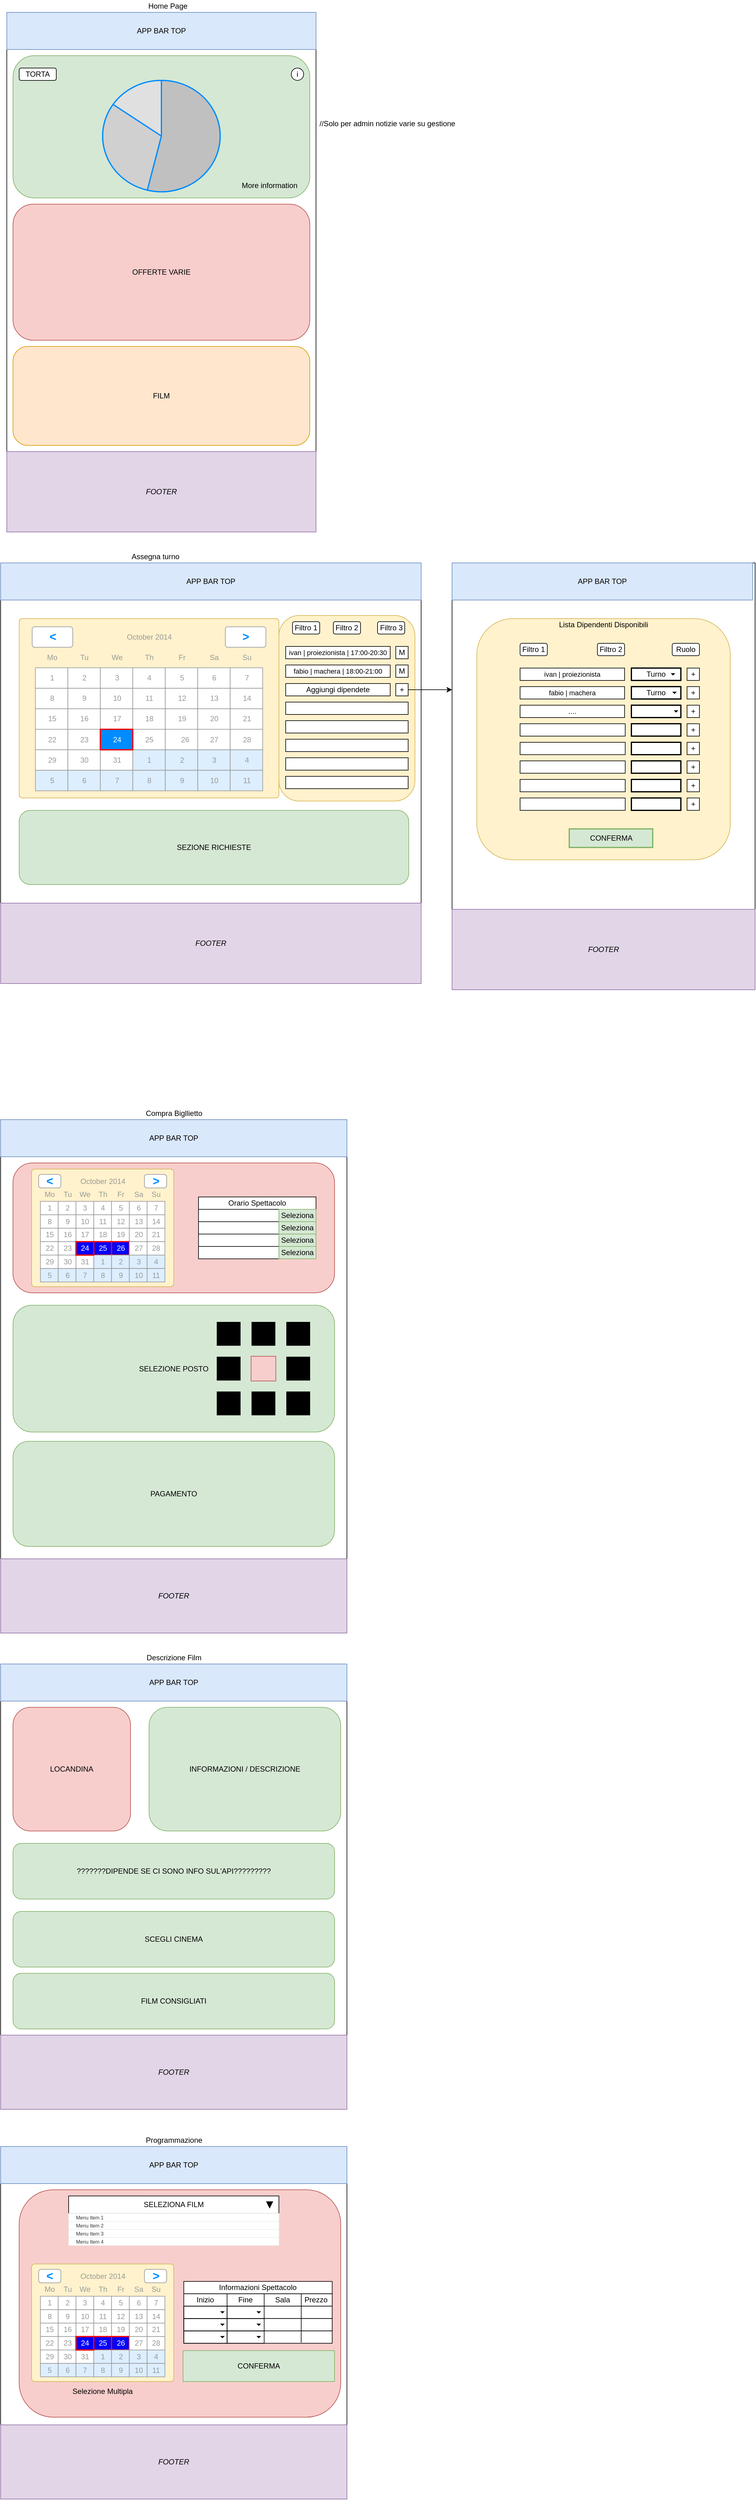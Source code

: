 <mxfile version="13.9.9" type="device"><diagram id="zYYQqV4WorheRtSqN2r0" name="Pagina-1"><mxGraphModel dx="1326" dy="806" grid="1" gridSize="10" guides="1" tooltips="1" connect="1" arrows="1" fold="1" page="1" pageScale="1" pageWidth="1600" pageHeight="900" math="0" shadow="0"><root><mxCell id="0"/><mxCell id="1" parent="0"/><mxCell id="rylfQUVZG7AirafqjPd5-2" value="" style="rounded=0;whiteSpace=wrap;html=1;" parent="1" vertex="1"><mxGeometry x="10" y="30" width="500" height="840" as="geometry"/></mxCell><mxCell id="rylfQUVZG7AirafqjPd5-3" value="APP BAR TOP" style="rounded=0;whiteSpace=wrap;html=1;fillColor=#dae8fc;strokeColor=#6c8ebf;" parent="1" vertex="1"><mxGeometry x="10" y="30" width="500" height="60" as="geometry"/></mxCell><mxCell id="rylfQUVZG7AirafqjPd5-4" value="OFFERTE VARIE" style="rounded=1;whiteSpace=wrap;html=1;fillColor=#f8cecc;strokeColor=#b85450;" parent="1" vertex="1"><mxGeometry x="20" y="340" width="480" height="220" as="geometry"/></mxCell><mxCell id="rylfQUVZG7AirafqjPd5-5" value="FILM" style="rounded=1;whiteSpace=wrap;html=1;fillColor=#ffe6cc;strokeColor=#d79b00;" parent="1" vertex="1"><mxGeometry x="20" y="570" width="480" height="160" as="geometry"/></mxCell><mxCell id="rylfQUVZG7AirafqjPd5-6" value="&lt;i&gt;FOOTER&lt;/i&gt;" style="rounded=0;whiteSpace=wrap;html=1;fillColor=#e1d5e7;strokeColor=#9673a6;" parent="1" vertex="1"><mxGeometry x="10" y="740" width="500" height="130" as="geometry"/></mxCell><mxCell id="rylfQUVZG7AirafqjPd5-22" value="" style="rounded=0;whiteSpace=wrap;html=1;" parent="1" vertex="1"><mxGeometry y="920" width="680" height="680" as="geometry"/></mxCell><mxCell id="rylfQUVZG7AirafqjPd5-24" value="APP BAR TOP" style="rounded=0;whiteSpace=wrap;html=1;fillColor=#dae8fc;strokeColor=#6c8ebf;" parent="1" vertex="1"><mxGeometry y="920" width="680" height="60" as="geometry"/></mxCell><mxCell id="rylfQUVZG7AirafqjPd5-27" value="&lt;i&gt;FOOTER&lt;/i&gt;" style="rounded=0;whiteSpace=wrap;html=1;fillColor=#e1d5e7;strokeColor=#9673a6;" parent="1" vertex="1"><mxGeometry y="1470" width="680" height="130" as="geometry"/></mxCell><mxCell id="rylfQUVZG7AirafqjPd5-49" value="" style="strokeWidth=1;shadow=0;dashed=0;align=center;html=1;shape=mxgraph.mockup.forms.rrect;rSize=5;strokeColor=#d6b656;fillColor=#fff2cc;" parent="1" vertex="1"><mxGeometry x="30" y="1010" width="420" height="290" as="geometry"/></mxCell><mxCell id="rylfQUVZG7AirafqjPd5-50" value="October 2014" style="strokeWidth=1;shadow=0;dashed=0;align=center;html=1;shape=mxgraph.mockup.forms.anchor;fontColor=#999999;" parent="rylfQUVZG7AirafqjPd5-49" vertex="1"><mxGeometry x="78.75" y="13.257" width="262.5" height="33.143" as="geometry"/></mxCell><mxCell id="rylfQUVZG7AirafqjPd5-51" value="&lt;" style="strokeWidth=1;shadow=0;dashed=0;align=center;html=1;shape=mxgraph.mockup.forms.rrect;rSize=4;strokeColor=#999999;fontColor=#008cff;fontSize=19;fontStyle=1;" parent="rylfQUVZG7AirafqjPd5-49" vertex="1"><mxGeometry x="21" y="13.257" width="65.625" height="33.143" as="geometry"/></mxCell><mxCell id="rylfQUVZG7AirafqjPd5-52" value="&gt;" style="strokeWidth=1;shadow=0;dashed=0;align=center;html=1;shape=mxgraph.mockup.forms.rrect;rSize=4;strokeColor=#999999;fontColor=#008cff;fontSize=19;fontStyle=1;" parent="rylfQUVZG7AirafqjPd5-49" vertex="1"><mxGeometry x="333.375" y="13.257" width="65.625" height="33.143" as="geometry"/></mxCell><mxCell id="rylfQUVZG7AirafqjPd5-53" value="Mo" style="strokeWidth=1;shadow=0;dashed=0;align=center;html=1;shape=mxgraph.mockup.forms.anchor;fontColor=#999999;" parent="rylfQUVZG7AirafqjPd5-49" vertex="1"><mxGeometry x="26.25" y="46.4" width="52.5" height="33.143" as="geometry"/></mxCell><mxCell id="rylfQUVZG7AirafqjPd5-54" value="Tu" style="strokeWidth=1;shadow=0;dashed=0;align=center;html=1;shape=mxgraph.mockup.forms.anchor;fontColor=#999999;" parent="rylfQUVZG7AirafqjPd5-49" vertex="1"><mxGeometry x="78.75" y="46.4" width="52.5" height="33.143" as="geometry"/></mxCell><mxCell id="rylfQUVZG7AirafqjPd5-55" value="We" style="strokeWidth=1;shadow=0;dashed=0;align=center;html=1;shape=mxgraph.mockup.forms.anchor;fontColor=#999999;" parent="rylfQUVZG7AirafqjPd5-49" vertex="1"><mxGeometry x="131.25" y="46.4" width="52.5" height="33.143" as="geometry"/></mxCell><mxCell id="rylfQUVZG7AirafqjPd5-56" value="Th" style="strokeWidth=1;shadow=0;dashed=0;align=center;html=1;shape=mxgraph.mockup.forms.anchor;fontColor=#999999;" parent="rylfQUVZG7AirafqjPd5-49" vertex="1"><mxGeometry x="183.75" y="46.4" width="52.5" height="33.143" as="geometry"/></mxCell><mxCell id="rylfQUVZG7AirafqjPd5-57" value="Fr" style="strokeWidth=1;shadow=0;dashed=0;align=center;html=1;shape=mxgraph.mockup.forms.anchor;fontColor=#999999;" parent="rylfQUVZG7AirafqjPd5-49" vertex="1"><mxGeometry x="236.25" y="46.4" width="52.5" height="33.143" as="geometry"/></mxCell><mxCell id="rylfQUVZG7AirafqjPd5-58" value="Sa" style="strokeWidth=1;shadow=0;dashed=0;align=center;html=1;shape=mxgraph.mockup.forms.anchor;fontColor=#999999;" parent="rylfQUVZG7AirafqjPd5-49" vertex="1"><mxGeometry x="288.75" y="46.4" width="52.5" height="33.143" as="geometry"/></mxCell><mxCell id="rylfQUVZG7AirafqjPd5-59" value="Su" style="strokeWidth=1;shadow=0;dashed=0;align=center;html=1;shape=mxgraph.mockup.forms.anchor;fontColor=#999999;" parent="rylfQUVZG7AirafqjPd5-49" vertex="1"><mxGeometry x="341.25" y="46.4" width="52.5" height="33.143" as="geometry"/></mxCell><mxCell id="rylfQUVZG7AirafqjPd5-60" value="1" style="strokeWidth=1;shadow=0;dashed=0;align=center;html=1;shape=mxgraph.mockup.forms.rrect;rSize=0;strokeColor=#999999;fontColor=#999999;" parent="rylfQUVZG7AirafqjPd5-49" vertex="1"><mxGeometry x="26.25" y="79.543" width="52.5" height="33.143" as="geometry"/></mxCell><mxCell id="rylfQUVZG7AirafqjPd5-61" value="2" style="strokeWidth=1;shadow=0;dashed=0;align=center;html=1;shape=mxgraph.mockup.forms.rrect;rSize=0;strokeColor=#999999;fontColor=#999999;" parent="rylfQUVZG7AirafqjPd5-49" vertex="1"><mxGeometry x="78.75" y="79.543" width="52.5" height="33.143" as="geometry"/></mxCell><mxCell id="rylfQUVZG7AirafqjPd5-62" value="3" style="strokeWidth=1;shadow=0;dashed=0;align=center;html=1;shape=mxgraph.mockup.forms.rrect;rSize=0;strokeColor=#999999;fontColor=#999999;" parent="rylfQUVZG7AirafqjPd5-49" vertex="1"><mxGeometry x="131.25" y="79.543" width="52.5" height="33.143" as="geometry"/></mxCell><mxCell id="rylfQUVZG7AirafqjPd5-63" value="4" style="strokeWidth=1;shadow=0;dashed=0;align=center;html=1;shape=mxgraph.mockup.forms.rrect;rSize=0;strokeColor=#999999;fontColor=#999999;" parent="rylfQUVZG7AirafqjPd5-49" vertex="1"><mxGeometry x="183.75" y="79.543" width="52.5" height="33.143" as="geometry"/></mxCell><mxCell id="rylfQUVZG7AirafqjPd5-64" value="5" style="strokeWidth=1;shadow=0;dashed=0;align=center;html=1;shape=mxgraph.mockup.forms.rrect;rSize=0;strokeColor=#999999;fontColor=#999999;" parent="rylfQUVZG7AirafqjPd5-49" vertex="1"><mxGeometry x="236.25" y="79.543" width="52.5" height="33.143" as="geometry"/></mxCell><mxCell id="rylfQUVZG7AirafqjPd5-65" value="6" style="strokeWidth=1;shadow=0;dashed=0;align=center;html=1;shape=mxgraph.mockup.forms.rrect;rSize=0;strokeColor=#999999;fontColor=#999999;" parent="rylfQUVZG7AirafqjPd5-49" vertex="1"><mxGeometry x="288.75" y="79.543" width="52.5" height="33.143" as="geometry"/></mxCell><mxCell id="rylfQUVZG7AirafqjPd5-66" value="7" style="strokeWidth=1;shadow=0;dashed=0;align=center;html=1;shape=mxgraph.mockup.forms.rrect;rSize=0;strokeColor=#999999;fontColor=#999999;" parent="rylfQUVZG7AirafqjPd5-49" vertex="1"><mxGeometry x="341.25" y="79.543" width="52.5" height="33.143" as="geometry"/></mxCell><mxCell id="rylfQUVZG7AirafqjPd5-67" value="8" style="strokeWidth=1;shadow=0;dashed=0;align=center;html=1;shape=mxgraph.mockup.forms.rrect;rSize=0;strokeColor=#999999;fontColor=#999999;" parent="rylfQUVZG7AirafqjPd5-49" vertex="1"><mxGeometry x="26.25" y="112.686" width="52.5" height="33.143" as="geometry"/></mxCell><mxCell id="rylfQUVZG7AirafqjPd5-68" value="9" style="strokeWidth=1;shadow=0;dashed=0;align=center;html=1;shape=mxgraph.mockup.forms.rrect;rSize=0;strokeColor=#999999;fontColor=#999999;" parent="rylfQUVZG7AirafqjPd5-49" vertex="1"><mxGeometry x="78.75" y="112.686" width="52.5" height="33.143" as="geometry"/></mxCell><mxCell id="rylfQUVZG7AirafqjPd5-69" value="10" style="strokeWidth=1;shadow=0;dashed=0;align=center;html=1;shape=mxgraph.mockup.forms.rrect;rSize=0;strokeColor=#999999;fontColor=#999999;" parent="rylfQUVZG7AirafqjPd5-49" vertex="1"><mxGeometry x="131.25" y="112.686" width="52.5" height="33.143" as="geometry"/></mxCell><mxCell id="rylfQUVZG7AirafqjPd5-70" value="11" style="strokeWidth=1;shadow=0;dashed=0;align=center;html=1;shape=mxgraph.mockup.forms.rrect;rSize=0;strokeColor=#999999;fontColor=#999999;" parent="rylfQUVZG7AirafqjPd5-49" vertex="1"><mxGeometry x="183.75" y="112.686" width="52.5" height="33.143" as="geometry"/></mxCell><mxCell id="rylfQUVZG7AirafqjPd5-71" value="12" style="strokeWidth=1;shadow=0;dashed=0;align=center;html=1;shape=mxgraph.mockup.forms.rrect;rSize=0;strokeColor=#999999;fontColor=#999999;" parent="rylfQUVZG7AirafqjPd5-49" vertex="1"><mxGeometry x="236.25" y="112.686" width="52.5" height="33.143" as="geometry"/></mxCell><mxCell id="rylfQUVZG7AirafqjPd5-72" value="13" style="strokeWidth=1;shadow=0;dashed=0;align=center;html=1;shape=mxgraph.mockup.forms.rrect;rSize=0;strokeColor=#999999;fontColor=#999999;" parent="rylfQUVZG7AirafqjPd5-49" vertex="1"><mxGeometry x="288.75" y="112.686" width="52.5" height="33.143" as="geometry"/></mxCell><mxCell id="rylfQUVZG7AirafqjPd5-73" value="14" style="strokeWidth=1;shadow=0;dashed=0;align=center;html=1;shape=mxgraph.mockup.forms.rrect;rSize=0;strokeColor=#999999;fontColor=#999999;" parent="rylfQUVZG7AirafqjPd5-49" vertex="1"><mxGeometry x="341.25" y="112.686" width="52.5" height="33.143" as="geometry"/></mxCell><mxCell id="rylfQUVZG7AirafqjPd5-74" value="15" style="strokeWidth=1;shadow=0;dashed=0;align=center;html=1;shape=mxgraph.mockup.forms.rrect;rSize=0;strokeColor=#999999;fontColor=#999999;" parent="rylfQUVZG7AirafqjPd5-49" vertex="1"><mxGeometry x="26.25" y="145.829" width="52.5" height="33.143" as="geometry"/></mxCell><mxCell id="rylfQUVZG7AirafqjPd5-75" value="16" style="strokeWidth=1;shadow=0;dashed=0;align=center;html=1;shape=mxgraph.mockup.forms.rrect;rSize=0;strokeColor=#999999;fontColor=#999999;" parent="rylfQUVZG7AirafqjPd5-49" vertex="1"><mxGeometry x="78.75" y="145.829" width="52.5" height="33.143" as="geometry"/></mxCell><mxCell id="rylfQUVZG7AirafqjPd5-76" value="17" style="strokeWidth=1;shadow=0;dashed=0;align=center;html=1;shape=mxgraph.mockup.forms.rrect;rSize=0;strokeColor=#999999;fontColor=#999999;" parent="rylfQUVZG7AirafqjPd5-49" vertex="1"><mxGeometry x="131.25" y="145.829" width="52.5" height="33.143" as="geometry"/></mxCell><mxCell id="rylfQUVZG7AirafqjPd5-77" value="18" style="strokeWidth=1;shadow=0;dashed=0;align=center;html=1;shape=mxgraph.mockup.forms.rrect;rSize=0;strokeColor=#999999;fontColor=#999999;" parent="rylfQUVZG7AirafqjPd5-49" vertex="1"><mxGeometry x="183.75" y="145.829" width="52.5" height="33.143" as="geometry"/></mxCell><mxCell id="rylfQUVZG7AirafqjPd5-78" value="19" style="strokeWidth=1;shadow=0;dashed=0;align=center;html=1;shape=mxgraph.mockup.forms.rrect;rSize=0;strokeColor=#999999;fontColor=#999999;" parent="rylfQUVZG7AirafqjPd5-49" vertex="1"><mxGeometry x="236.25" y="145.829" width="52.5" height="33.143" as="geometry"/></mxCell><mxCell id="rylfQUVZG7AirafqjPd5-79" value="20" style="strokeWidth=1;shadow=0;dashed=0;align=center;html=1;shape=mxgraph.mockup.forms.rrect;rSize=0;strokeColor=#999999;fontColor=#999999;" parent="rylfQUVZG7AirafqjPd5-49" vertex="1"><mxGeometry x="288.75" y="145.829" width="52.5" height="33.143" as="geometry"/></mxCell><mxCell id="rylfQUVZG7AirafqjPd5-80" value="21" style="strokeWidth=1;shadow=0;dashed=0;align=center;html=1;shape=mxgraph.mockup.forms.rrect;rSize=0;strokeColor=#999999;fontColor=#999999;" parent="rylfQUVZG7AirafqjPd5-49" vertex="1"><mxGeometry x="341.25" y="145.829" width="52.5" height="33.143" as="geometry"/></mxCell><mxCell id="rylfQUVZG7AirafqjPd5-81" value="22" style="strokeWidth=1;shadow=0;dashed=0;align=center;html=1;shape=mxgraph.mockup.forms.rrect;rSize=0;strokeColor=#999999;fontColor=#999999;" parent="rylfQUVZG7AirafqjPd5-49" vertex="1"><mxGeometry x="26.25" y="178.971" width="52.5" height="33.143" as="geometry"/></mxCell><mxCell id="rylfQUVZG7AirafqjPd5-82" value="23" style="strokeWidth=1;shadow=0;dashed=0;align=center;html=1;shape=mxgraph.mockup.forms.rrect;rSize=0;strokeColor=#999999;fontColor=#999999;" parent="rylfQUVZG7AirafqjPd5-49" vertex="1"><mxGeometry x="78.75" y="178.971" width="52.5" height="33.143" as="geometry"/></mxCell><mxCell id="rylfQUVZG7AirafqjPd5-83" value="25" style="strokeWidth=1;shadow=0;dashed=0;align=center;html=1;shape=mxgraph.mockup.forms.rrect;rSize=0;strokeColor=#999999;fontColor=#999999;" parent="rylfQUVZG7AirafqjPd5-49" vertex="1"><mxGeometry x="183.75" y="178.971" width="52.5" height="33.143" as="geometry"/></mxCell><mxCell id="rylfQUVZG7AirafqjPd5-84" value="26" style="strokeWidth=1;shadow=0;dashed=0;align=center;html=1;shape=mxgraph.mockup.forms.rrect;rSize=0;strokeColor=#999999;fontColor=#999999;" parent="rylfQUVZG7AirafqjPd5-49" vertex="1"><mxGeometry x="236.25" y="178.97" width="63.75" height="33.14" as="geometry"/></mxCell><mxCell id="rylfQUVZG7AirafqjPd5-85" value="27" style="strokeWidth=1;shadow=0;dashed=0;align=center;html=1;shape=mxgraph.mockup.forms.rrect;rSize=0;strokeColor=#999999;fontColor=#999999;" parent="rylfQUVZG7AirafqjPd5-49" vertex="1"><mxGeometry x="288.75" y="178.971" width="52.5" height="33.143" as="geometry"/></mxCell><mxCell id="rylfQUVZG7AirafqjPd5-86" value="28" style="strokeWidth=1;shadow=0;dashed=0;align=center;html=1;shape=mxgraph.mockup.forms.rrect;rSize=0;strokeColor=#999999;fontColor=#999999;" parent="rylfQUVZG7AirafqjPd5-49" vertex="1"><mxGeometry x="341.25" y="178.971" width="52.5" height="33.143" as="geometry"/></mxCell><mxCell id="rylfQUVZG7AirafqjPd5-87" value="29" style="strokeWidth=1;shadow=0;dashed=0;align=center;html=1;shape=mxgraph.mockup.forms.rrect;rSize=0;strokeColor=#999999;fontColor=#999999;" parent="rylfQUVZG7AirafqjPd5-49" vertex="1"><mxGeometry x="26.25" y="212.114" width="52.5" height="33.143" as="geometry"/></mxCell><mxCell id="rylfQUVZG7AirafqjPd5-88" value="30" style="strokeWidth=1;shadow=0;dashed=0;align=center;html=1;shape=mxgraph.mockup.forms.rrect;rSize=0;strokeColor=#999999;fontColor=#999999;" parent="rylfQUVZG7AirafqjPd5-49" vertex="1"><mxGeometry x="78.75" y="212.114" width="52.5" height="33.143" as="geometry"/></mxCell><mxCell id="rylfQUVZG7AirafqjPd5-89" value="31" style="strokeWidth=1;shadow=0;dashed=0;align=center;html=1;shape=mxgraph.mockup.forms.rrect;rSize=0;strokeColor=#999999;fontColor=#999999;" parent="rylfQUVZG7AirafqjPd5-49" vertex="1"><mxGeometry x="131.25" y="212.114" width="52.5" height="33.143" as="geometry"/></mxCell><mxCell id="rylfQUVZG7AirafqjPd5-90" value="1" style="strokeWidth=1;shadow=0;dashed=0;align=center;html=1;shape=mxgraph.mockup.forms.rrect;rSize=0;strokeColor=#999999;fontColor=#999999;fillColor=#ddeeff;" parent="rylfQUVZG7AirafqjPd5-49" vertex="1"><mxGeometry x="183.75" y="212.114" width="52.5" height="33.143" as="geometry"/></mxCell><mxCell id="rylfQUVZG7AirafqjPd5-91" value="2" style="strokeWidth=1;shadow=0;dashed=0;align=center;html=1;shape=mxgraph.mockup.forms.rrect;rSize=0;strokeColor=#999999;fontColor=#999999;fillColor=#ddeeff;" parent="rylfQUVZG7AirafqjPd5-49" vertex="1"><mxGeometry x="236.25" y="212.114" width="52.5" height="33.143" as="geometry"/></mxCell><mxCell id="rylfQUVZG7AirafqjPd5-92" value="3" style="strokeWidth=1;shadow=0;dashed=0;align=center;html=1;shape=mxgraph.mockup.forms.rrect;rSize=0;strokeColor=#999999;fontColor=#999999;fillColor=#ddeeff;" parent="rylfQUVZG7AirafqjPd5-49" vertex="1"><mxGeometry x="288.75" y="212.114" width="52.5" height="33.143" as="geometry"/></mxCell><mxCell id="rylfQUVZG7AirafqjPd5-93" value="4" style="strokeWidth=1;shadow=0;dashed=0;align=center;html=1;shape=mxgraph.mockup.forms.rrect;rSize=0;strokeColor=#999999;fontColor=#999999;fillColor=#ddeeff;" parent="rylfQUVZG7AirafqjPd5-49" vertex="1"><mxGeometry x="341.25" y="212.114" width="52.5" height="33.143" as="geometry"/></mxCell><mxCell id="rylfQUVZG7AirafqjPd5-94" value="5" style="strokeWidth=1;shadow=0;dashed=0;align=center;html=1;shape=mxgraph.mockup.forms.rrect;rSize=0;strokeColor=#999999;fontColor=#999999;fillColor=#ddeeff;" parent="rylfQUVZG7AirafqjPd5-49" vertex="1"><mxGeometry x="26.25" y="245.257" width="52.5" height="33.143" as="geometry"/></mxCell><mxCell id="rylfQUVZG7AirafqjPd5-95" value="6" style="strokeWidth=1;shadow=0;dashed=0;align=center;html=1;shape=mxgraph.mockup.forms.rrect;rSize=0;strokeColor=#999999;fontColor=#999999;fillColor=#ddeeff;" parent="rylfQUVZG7AirafqjPd5-49" vertex="1"><mxGeometry x="78.75" y="245.257" width="52.5" height="33.143" as="geometry"/></mxCell><mxCell id="rylfQUVZG7AirafqjPd5-96" value="7" style="strokeWidth=1;shadow=0;dashed=0;align=center;html=1;shape=mxgraph.mockup.forms.rrect;rSize=0;strokeColor=#999999;fontColor=#999999;fillColor=#ddeeff;" parent="rylfQUVZG7AirafqjPd5-49" vertex="1"><mxGeometry x="131.25" y="245.257" width="52.5" height="33.143" as="geometry"/></mxCell><mxCell id="rylfQUVZG7AirafqjPd5-97" value="8" style="strokeWidth=1;shadow=0;dashed=0;align=center;html=1;shape=mxgraph.mockup.forms.rrect;rSize=0;strokeColor=#999999;fontColor=#999999;fillColor=#ddeeff;" parent="rylfQUVZG7AirafqjPd5-49" vertex="1"><mxGeometry x="183.75" y="245.257" width="52.5" height="33.143" as="geometry"/></mxCell><mxCell id="rylfQUVZG7AirafqjPd5-98" value="9" style="strokeWidth=1;shadow=0;dashed=0;align=center;html=1;shape=mxgraph.mockup.forms.rrect;rSize=0;strokeColor=#999999;fontColor=#999999;fillColor=#ddeeff;" parent="rylfQUVZG7AirafqjPd5-49" vertex="1"><mxGeometry x="236.25" y="245.257" width="52.5" height="33.143" as="geometry"/></mxCell><mxCell id="rylfQUVZG7AirafqjPd5-99" value="10" style="strokeWidth=1;shadow=0;dashed=0;align=center;html=1;shape=mxgraph.mockup.forms.rrect;rSize=0;strokeColor=#999999;fontColor=#999999;fillColor=#ddeeff;" parent="rylfQUVZG7AirafqjPd5-49" vertex="1"><mxGeometry x="288.75" y="245.257" width="52.5" height="33.143" as="geometry"/></mxCell><mxCell id="rylfQUVZG7AirafqjPd5-100" value="11" style="strokeWidth=1;shadow=0;dashed=0;align=center;html=1;shape=mxgraph.mockup.forms.rrect;rSize=0;strokeColor=#999999;fontColor=#999999;fillColor=#ddeeff;" parent="rylfQUVZG7AirafqjPd5-49" vertex="1"><mxGeometry x="341.25" y="245.257" width="52.5" height="33.143" as="geometry"/></mxCell><mxCell id="rylfQUVZG7AirafqjPd5-101" value="24" style="strokeWidth=1;shadow=0;dashed=0;align=center;html=1;shape=mxgraph.mockup.forms.rrect;rSize=0;strokeColor=#ff0000;fontColor=#ffffff;strokeWidth=2;fillColor=#008cff;" parent="rylfQUVZG7AirafqjPd5-49" vertex="1"><mxGeometry x="131.25" y="178.971" width="52.5" height="33.143" as="geometry"/></mxCell><mxCell id="rylfQUVZG7AirafqjPd5-103" value="" style="group" parent="1" vertex="1" connectable="0"><mxGeometry x="450" y="1005" width="220" height="300" as="geometry"/></mxCell><mxCell id="rylfQUVZG7AirafqjPd5-32" value="" style="rounded=1;whiteSpace=wrap;html=1;fillColor=#fff2cc;strokeColor=#d6b656;" parent="rylfQUVZG7AirafqjPd5-103" vertex="1"><mxGeometry width="220.0" height="300" as="geometry"/></mxCell><mxCell id="rylfQUVZG7AirafqjPd5-33" value="Filtro 1" style="rounded=1;whiteSpace=wrap;html=1;" parent="rylfQUVZG7AirafqjPd5-103" vertex="1"><mxGeometry x="22" y="10" width="44" height="20" as="geometry"/></mxCell><mxCell id="rylfQUVZG7AirafqjPd5-34" value="Filtro 2" style="rounded=1;whiteSpace=wrap;html=1;" parent="rylfQUVZG7AirafqjPd5-103" vertex="1"><mxGeometry x="88" y="10" width="44" height="20" as="geometry"/></mxCell><mxCell id="rylfQUVZG7AirafqjPd5-35" value="Filtro 3" style="rounded=1;whiteSpace=wrap;html=1;" parent="rylfQUVZG7AirafqjPd5-103" vertex="1"><mxGeometry x="159.5" y="10" width="44" height="20" as="geometry"/></mxCell><mxCell id="rylfQUVZG7AirafqjPd5-37" value="&lt;font style=&quot;font-size: 11px&quot;&gt;ivan | proiezionista | 17:00-20:30&lt;/font&gt;" style="rounded=0;whiteSpace=wrap;html=1;" parent="rylfQUVZG7AirafqjPd5-103" vertex="1"><mxGeometry x="11" y="50" width="169" height="20" as="geometry"/></mxCell><mxCell id="rylfQUVZG7AirafqjPd5-39" value="&lt;font style=&quot;font-size: 11px&quot;&gt;fabio | machera | 18:00-21:00&lt;/font&gt;" style="rounded=0;whiteSpace=wrap;html=1;" parent="rylfQUVZG7AirafqjPd5-103" vertex="1"><mxGeometry x="11" y="80" width="169" height="20" as="geometry"/></mxCell><mxCell id="rylfQUVZG7AirafqjPd5-40" value="Aggiungi dipendete" style="rounded=0;whiteSpace=wrap;html=1;" parent="rylfQUVZG7AirafqjPd5-103" vertex="1"><mxGeometry x="11" y="110" width="169" height="20" as="geometry"/></mxCell><mxCell id="rylfQUVZG7AirafqjPd5-41" value="" style="rounded=0;whiteSpace=wrap;html=1;" parent="rylfQUVZG7AirafqjPd5-103" vertex="1"><mxGeometry x="11" y="140" width="198.0" height="20" as="geometry"/></mxCell><mxCell id="rylfQUVZG7AirafqjPd5-42" value="" style="rounded=0;whiteSpace=wrap;html=1;" parent="rylfQUVZG7AirafqjPd5-103" vertex="1"><mxGeometry x="11" y="170" width="198.0" height="20" as="geometry"/></mxCell><mxCell id="rylfQUVZG7AirafqjPd5-43" value="" style="rounded=0;whiteSpace=wrap;html=1;" parent="rylfQUVZG7AirafqjPd5-103" vertex="1"><mxGeometry x="11" y="200" width="198.0" height="20" as="geometry"/></mxCell><mxCell id="rylfQUVZG7AirafqjPd5-44" value="" style="rounded=0;whiteSpace=wrap;html=1;" parent="rylfQUVZG7AirafqjPd5-103" vertex="1"><mxGeometry x="11" y="230" width="198.0" height="20" as="geometry"/></mxCell><mxCell id="rylfQUVZG7AirafqjPd5-45" value="" style="rounded=0;whiteSpace=wrap;html=1;" parent="rylfQUVZG7AirafqjPd5-103" vertex="1"><mxGeometry x="11" y="260" width="198.0" height="20" as="geometry"/></mxCell><mxCell id="d93e2N1Ml5lsjhNS_HEh-10" value="+" style="rounded=0;whiteSpace=wrap;html=1;" parent="rylfQUVZG7AirafqjPd5-103" vertex="1"><mxGeometry x="189" y="110" width="20" height="20" as="geometry"/></mxCell><mxCell id="d93e2N1Ml5lsjhNS_HEh-11" value="M" style="rounded=0;whiteSpace=wrap;html=1;" parent="rylfQUVZG7AirafqjPd5-103" vertex="1"><mxGeometry x="189" y="80" width="20" height="20" as="geometry"/></mxCell><mxCell id="d93e2N1Ml5lsjhNS_HEh-12" value="M" style="rounded=0;whiteSpace=wrap;html=1;" parent="rylfQUVZG7AirafqjPd5-103" vertex="1"><mxGeometry x="189" y="50" width="20" height="20" as="geometry"/></mxCell><mxCell id="rylfQUVZG7AirafqjPd5-108" value="SEZIONE RICHIESTE" style="rounded=1;whiteSpace=wrap;html=1;fillColor=#d5e8d4;strokeColor=#82b366;" parent="1" vertex="1"><mxGeometry x="30" y="1320" width="630" height="120" as="geometry"/></mxCell><mxCell id="rylfQUVZG7AirafqjPd5-109" value="" style="rounded=0;whiteSpace=wrap;html=1;" parent="1" vertex="1"><mxGeometry y="1820" width="560" height="830" as="geometry"/></mxCell><mxCell id="rylfQUVZG7AirafqjPd5-111" value="APP BAR TOP" style="rounded=0;whiteSpace=wrap;html=1;fillColor=#dae8fc;strokeColor=#6c8ebf;" parent="1" vertex="1"><mxGeometry y="1820" width="560" height="60" as="geometry"/></mxCell><mxCell id="rylfQUVZG7AirafqjPd5-114" value="&lt;i&gt;FOOTER&lt;/i&gt;" style="rounded=0;whiteSpace=wrap;html=1;fillColor=#e1d5e7;strokeColor=#9673a6;" parent="1" vertex="1"><mxGeometry y="2530" width="560" height="120" as="geometry"/></mxCell><mxCell id="d93e2N1Ml5lsjhNS_HEh-2" value="" style="group" parent="1" vertex="1" connectable="0"><mxGeometry x="20" y="100" width="480" height="230" as="geometry"/></mxCell><mxCell id="rylfQUVZG7AirafqjPd5-15" value="" style="rounded=1;whiteSpace=wrap;html=1;fillColor=#d5e8d4;strokeColor=#82b366;" parent="d93e2N1Ml5lsjhNS_HEh-2" vertex="1"><mxGeometry width="480" height="230" as="geometry"/></mxCell><mxCell id="rylfQUVZG7AirafqjPd5-7" value="" style="verticalLabelPosition=bottom;shadow=0;dashed=0;align=center;html=1;verticalAlign=top;strokeWidth=1;shape=mxgraph.mockup.graphics.pieChart;strokeColor=#008cff;parts=10,20,35;partColors=#e0e0e0,#d0d0d0,#c0c0c0,#b0b0b0,#a0a0a0;strokeWidth=2;" parent="d93e2N1Ml5lsjhNS_HEh-2" vertex="1"><mxGeometry x="145" y="40" width="190" height="180" as="geometry"/></mxCell><mxCell id="rylfQUVZG7AirafqjPd5-9" value="TORTA" style="rounded=1;whiteSpace=wrap;html=1;" parent="d93e2N1Ml5lsjhNS_HEh-2" vertex="1"><mxGeometry x="10" y="20" width="60" height="20" as="geometry"/></mxCell><mxCell id="rylfQUVZG7AirafqjPd5-11" value="i" style="ellipse;whiteSpace=wrap;html=1;aspect=fixed;" parent="d93e2N1Ml5lsjhNS_HEh-2" vertex="1"><mxGeometry x="450" y="20" width="20" height="20" as="geometry"/></mxCell><mxCell id="rylfQUVZG7AirafqjPd5-18" value="More information" style="text;html=1;strokeColor=none;fillColor=none;align=center;verticalAlign=middle;whiteSpace=wrap;rounded=0;" parent="d93e2N1Ml5lsjhNS_HEh-2" vertex="1"><mxGeometry x="360" y="200" width="110" height="20" as="geometry"/></mxCell><mxCell id="d93e2N1Ml5lsjhNS_HEh-3" value="//Solo per admin notizie varie su gestione" style="text;html=1;align=center;verticalAlign=middle;resizable=0;points=[];autosize=1;" parent="1" vertex="1"><mxGeometry x="510" y="200" width="230" height="20" as="geometry"/></mxCell><mxCell id="d93e2N1Ml5lsjhNS_HEh-6" value="Assegna turno" style="text;html=1;align=center;verticalAlign=middle;resizable=0;points=[];autosize=1;" parent="1" vertex="1"><mxGeometry x="205" y="900" width="90" height="20" as="geometry"/></mxCell><mxCell id="d93e2N1Ml5lsjhNS_HEh-7" value="Home Page" style="text;html=1;align=center;verticalAlign=middle;resizable=0;points=[];autosize=1;" parent="1" vertex="1"><mxGeometry x="230" y="10" width="80" height="20" as="geometry"/></mxCell><mxCell id="d93e2N1Ml5lsjhNS_HEh-13" value="" style="endArrow=classic;html=1;exitX=1;exitY=0.5;exitDx=0;exitDy=0;" parent="1" source="d93e2N1Ml5lsjhNS_HEh-10" edge="1"><mxGeometry width="50" height="50" relative="1" as="geometry"><mxPoint x="700" y="1310" as="sourcePoint"/><mxPoint x="730" y="1125" as="targetPoint"/><Array as="points"><mxPoint x="720" y="1125"/></Array></mxGeometry></mxCell><mxCell id="d93e2N1Ml5lsjhNS_HEh-15" value="Compra Bigllietto" style="text;html=1;align=center;verticalAlign=middle;resizable=0;points=[];autosize=1;" parent="1" vertex="1"><mxGeometry x="225" y="1800" width="110" height="20" as="geometry"/></mxCell><mxCell id="d93e2N1Ml5lsjhNS_HEh-16" value="" style="rounded=1;whiteSpace=wrap;html=1;fillColor=#f8cecc;strokeColor=#b85450;" parent="1" vertex="1"><mxGeometry x="20" y="1890" width="520" height="210" as="geometry"/></mxCell><mxCell id="d93e2N1Ml5lsjhNS_HEh-18" value="SELEZIONE POSTO" style="rounded=1;whiteSpace=wrap;html=1;fillColor=#d5e8d4;strokeColor=#82b366;" parent="1" vertex="1"><mxGeometry x="20" y="2120" width="520" height="205" as="geometry"/></mxCell><mxCell id="d93e2N1Ml5lsjhNS_HEh-19" value="PAGAMENTO" style="rounded=1;whiteSpace=wrap;html=1;fillColor=#d5e8d4;strokeColor=#82b366;" parent="1" vertex="1"><mxGeometry x="20" y="2340" width="520" height="170" as="geometry"/></mxCell><mxCell id="d93e2N1Ml5lsjhNS_HEh-24" value="" style="strokeWidth=1;shadow=0;dashed=0;align=center;html=1;shape=mxgraph.mockup.forms.rrect;rSize=5;strokeColor=#d6b656;fillColor=#fff2cc;" parent="1" vertex="1"><mxGeometry x="50" y="1900" width="230" height="190" as="geometry"/></mxCell><mxCell id="d93e2N1Ml5lsjhNS_HEh-25" value="October 2014" style="strokeWidth=1;shadow=0;dashed=0;align=center;html=1;shape=mxgraph.mockup.forms.anchor;fontColor=#999999;" parent="d93e2N1Ml5lsjhNS_HEh-24" vertex="1"><mxGeometry x="43.125" y="8.686" width="143.75" height="21.714" as="geometry"/></mxCell><mxCell id="d93e2N1Ml5lsjhNS_HEh-26" value="&lt;" style="strokeWidth=1;shadow=0;dashed=0;align=center;html=1;shape=mxgraph.mockup.forms.rrect;rSize=4;strokeColor=#999999;fontColor=#008cff;fontSize=19;fontStyle=1;" parent="d93e2N1Ml5lsjhNS_HEh-24" vertex="1"><mxGeometry x="11.5" y="8.686" width="35.938" height="21.714" as="geometry"/></mxCell><mxCell id="d93e2N1Ml5lsjhNS_HEh-27" value="&gt;" style="strokeWidth=1;shadow=0;dashed=0;align=center;html=1;shape=mxgraph.mockup.forms.rrect;rSize=4;strokeColor=#999999;fontColor=#008cff;fontSize=19;fontStyle=1;" parent="d93e2N1Ml5lsjhNS_HEh-24" vertex="1"><mxGeometry x="182.562" y="8.686" width="35.938" height="21.714" as="geometry"/></mxCell><mxCell id="d93e2N1Ml5lsjhNS_HEh-28" value="Mo" style="strokeWidth=1;shadow=0;dashed=0;align=center;html=1;shape=mxgraph.mockup.forms.anchor;fontColor=#999999;" parent="d93e2N1Ml5lsjhNS_HEh-24" vertex="1"><mxGeometry x="14.375" y="30.4" width="28.75" height="21.714" as="geometry"/></mxCell><mxCell id="d93e2N1Ml5lsjhNS_HEh-29" value="Tu" style="strokeWidth=1;shadow=0;dashed=0;align=center;html=1;shape=mxgraph.mockup.forms.anchor;fontColor=#999999;" parent="d93e2N1Ml5lsjhNS_HEh-24" vertex="1"><mxGeometry x="43.125" y="30.4" width="28.75" height="21.714" as="geometry"/></mxCell><mxCell id="d93e2N1Ml5lsjhNS_HEh-30" value="We" style="strokeWidth=1;shadow=0;dashed=0;align=center;html=1;shape=mxgraph.mockup.forms.anchor;fontColor=#999999;" parent="d93e2N1Ml5lsjhNS_HEh-24" vertex="1"><mxGeometry x="71.875" y="30.4" width="28.75" height="21.714" as="geometry"/></mxCell><mxCell id="d93e2N1Ml5lsjhNS_HEh-31" value="Th" style="strokeWidth=1;shadow=0;dashed=0;align=center;html=1;shape=mxgraph.mockup.forms.anchor;fontColor=#999999;" parent="d93e2N1Ml5lsjhNS_HEh-24" vertex="1"><mxGeometry x="100.625" y="30.4" width="28.75" height="21.714" as="geometry"/></mxCell><mxCell id="d93e2N1Ml5lsjhNS_HEh-32" value="Fr" style="strokeWidth=1;shadow=0;dashed=0;align=center;html=1;shape=mxgraph.mockup.forms.anchor;fontColor=#999999;" parent="d93e2N1Ml5lsjhNS_HEh-24" vertex="1"><mxGeometry x="129.375" y="30.4" width="28.75" height="21.714" as="geometry"/></mxCell><mxCell id="d93e2N1Ml5lsjhNS_HEh-33" value="Sa" style="strokeWidth=1;shadow=0;dashed=0;align=center;html=1;shape=mxgraph.mockup.forms.anchor;fontColor=#999999;" parent="d93e2N1Ml5lsjhNS_HEh-24" vertex="1"><mxGeometry x="158.125" y="30.4" width="28.75" height="21.714" as="geometry"/></mxCell><mxCell id="d93e2N1Ml5lsjhNS_HEh-34" value="Su" style="strokeWidth=1;shadow=0;dashed=0;align=center;html=1;shape=mxgraph.mockup.forms.anchor;fontColor=#999999;" parent="d93e2N1Ml5lsjhNS_HEh-24" vertex="1"><mxGeometry x="186.875" y="30.4" width="28.75" height="21.714" as="geometry"/></mxCell><mxCell id="d93e2N1Ml5lsjhNS_HEh-35" value="1" style="strokeWidth=1;shadow=0;dashed=0;align=center;html=1;shape=mxgraph.mockup.forms.rrect;rSize=0;strokeColor=#999999;fontColor=#999999;" parent="d93e2N1Ml5lsjhNS_HEh-24" vertex="1"><mxGeometry x="14.375" y="52.114" width="28.75" height="21.714" as="geometry"/></mxCell><mxCell id="d93e2N1Ml5lsjhNS_HEh-36" value="2" style="strokeWidth=1;shadow=0;dashed=0;align=center;html=1;shape=mxgraph.mockup.forms.rrect;rSize=0;strokeColor=#999999;fontColor=#999999;" parent="d93e2N1Ml5lsjhNS_HEh-24" vertex="1"><mxGeometry x="43.125" y="52.114" width="28.75" height="21.714" as="geometry"/></mxCell><mxCell id="d93e2N1Ml5lsjhNS_HEh-37" value="3" style="strokeWidth=1;shadow=0;dashed=0;align=center;html=1;shape=mxgraph.mockup.forms.rrect;rSize=0;strokeColor=#999999;fontColor=#999999;" parent="d93e2N1Ml5lsjhNS_HEh-24" vertex="1"><mxGeometry x="71.875" y="52.114" width="28.75" height="21.714" as="geometry"/></mxCell><mxCell id="d93e2N1Ml5lsjhNS_HEh-38" value="4" style="strokeWidth=1;shadow=0;dashed=0;align=center;html=1;shape=mxgraph.mockup.forms.rrect;rSize=0;strokeColor=#999999;fontColor=#999999;" parent="d93e2N1Ml5lsjhNS_HEh-24" vertex="1"><mxGeometry x="100.625" y="52.114" width="28.75" height="21.714" as="geometry"/></mxCell><mxCell id="d93e2N1Ml5lsjhNS_HEh-39" value="5" style="strokeWidth=1;shadow=0;dashed=0;align=center;html=1;shape=mxgraph.mockup.forms.rrect;rSize=0;strokeColor=#999999;fontColor=#999999;" parent="d93e2N1Ml5lsjhNS_HEh-24" vertex="1"><mxGeometry x="129.375" y="52.114" width="28.75" height="21.714" as="geometry"/></mxCell><mxCell id="d93e2N1Ml5lsjhNS_HEh-40" value="6" style="strokeWidth=1;shadow=0;dashed=0;align=center;html=1;shape=mxgraph.mockup.forms.rrect;rSize=0;strokeColor=#999999;fontColor=#999999;" parent="d93e2N1Ml5lsjhNS_HEh-24" vertex="1"><mxGeometry x="158.125" y="52.114" width="28.75" height="21.714" as="geometry"/></mxCell><mxCell id="d93e2N1Ml5lsjhNS_HEh-41" value="7" style="strokeWidth=1;shadow=0;dashed=0;align=center;html=1;shape=mxgraph.mockup.forms.rrect;rSize=0;strokeColor=#999999;fontColor=#999999;" parent="d93e2N1Ml5lsjhNS_HEh-24" vertex="1"><mxGeometry x="186.875" y="52.114" width="28.75" height="21.714" as="geometry"/></mxCell><mxCell id="d93e2N1Ml5lsjhNS_HEh-42" value="8" style="strokeWidth=1;shadow=0;dashed=0;align=center;html=1;shape=mxgraph.mockup.forms.rrect;rSize=0;strokeColor=#999999;fontColor=#999999;" parent="d93e2N1Ml5lsjhNS_HEh-24" vertex="1"><mxGeometry x="14.375" y="73.829" width="28.75" height="21.714" as="geometry"/></mxCell><mxCell id="d93e2N1Ml5lsjhNS_HEh-43" value="9" style="strokeWidth=1;shadow=0;dashed=0;align=center;html=1;shape=mxgraph.mockup.forms.rrect;rSize=0;strokeColor=#999999;fontColor=#999999;" parent="d93e2N1Ml5lsjhNS_HEh-24" vertex="1"><mxGeometry x="43.125" y="73.829" width="28.75" height="21.714" as="geometry"/></mxCell><mxCell id="d93e2N1Ml5lsjhNS_HEh-44" value="10" style="strokeWidth=1;shadow=0;dashed=0;align=center;html=1;shape=mxgraph.mockup.forms.rrect;rSize=0;strokeColor=#999999;fontColor=#999999;" parent="d93e2N1Ml5lsjhNS_HEh-24" vertex="1"><mxGeometry x="71.875" y="73.829" width="28.75" height="21.714" as="geometry"/></mxCell><mxCell id="d93e2N1Ml5lsjhNS_HEh-45" value="11" style="strokeWidth=1;shadow=0;dashed=0;align=center;html=1;shape=mxgraph.mockup.forms.rrect;rSize=0;strokeColor=#999999;fontColor=#999999;" parent="d93e2N1Ml5lsjhNS_HEh-24" vertex="1"><mxGeometry x="100.625" y="73.829" width="28.75" height="21.714" as="geometry"/></mxCell><mxCell id="d93e2N1Ml5lsjhNS_HEh-46" value="12" style="strokeWidth=1;shadow=0;dashed=0;align=center;html=1;shape=mxgraph.mockup.forms.rrect;rSize=0;strokeColor=#999999;fontColor=#999999;" parent="d93e2N1Ml5lsjhNS_HEh-24" vertex="1"><mxGeometry x="129.375" y="73.829" width="28.75" height="21.714" as="geometry"/></mxCell><mxCell id="d93e2N1Ml5lsjhNS_HEh-47" value="13" style="strokeWidth=1;shadow=0;dashed=0;align=center;html=1;shape=mxgraph.mockup.forms.rrect;rSize=0;strokeColor=#999999;fontColor=#999999;" parent="d93e2N1Ml5lsjhNS_HEh-24" vertex="1"><mxGeometry x="158.125" y="73.829" width="28.75" height="21.714" as="geometry"/></mxCell><mxCell id="d93e2N1Ml5lsjhNS_HEh-48" value="14" style="strokeWidth=1;shadow=0;dashed=0;align=center;html=1;shape=mxgraph.mockup.forms.rrect;rSize=0;strokeColor=#999999;fontColor=#999999;" parent="d93e2N1Ml5lsjhNS_HEh-24" vertex="1"><mxGeometry x="186.875" y="73.829" width="28.75" height="21.714" as="geometry"/></mxCell><mxCell id="d93e2N1Ml5lsjhNS_HEh-49" value="15" style="strokeWidth=1;shadow=0;dashed=0;align=center;html=1;shape=mxgraph.mockup.forms.rrect;rSize=0;strokeColor=#999999;fontColor=#999999;" parent="d93e2N1Ml5lsjhNS_HEh-24" vertex="1"><mxGeometry x="14.375" y="95.543" width="28.75" height="21.714" as="geometry"/></mxCell><mxCell id="d93e2N1Ml5lsjhNS_HEh-50" value="16" style="strokeWidth=1;shadow=0;dashed=0;align=center;html=1;shape=mxgraph.mockup.forms.rrect;rSize=0;strokeColor=#999999;fontColor=#999999;" parent="d93e2N1Ml5lsjhNS_HEh-24" vertex="1"><mxGeometry x="43.125" y="95.543" width="28.75" height="21.714" as="geometry"/></mxCell><mxCell id="d93e2N1Ml5lsjhNS_HEh-51" value="17" style="strokeWidth=1;shadow=0;dashed=0;align=center;html=1;shape=mxgraph.mockup.forms.rrect;rSize=0;strokeColor=#999999;fontColor=#999999;" parent="d93e2N1Ml5lsjhNS_HEh-24" vertex="1"><mxGeometry x="71.875" y="95.543" width="28.75" height="21.714" as="geometry"/></mxCell><mxCell id="d93e2N1Ml5lsjhNS_HEh-52" value="18" style="strokeWidth=1;shadow=0;dashed=0;align=center;html=1;shape=mxgraph.mockup.forms.rrect;rSize=0;strokeColor=#999999;fontColor=#999999;" parent="d93e2N1Ml5lsjhNS_HEh-24" vertex="1"><mxGeometry x="100.625" y="95.543" width="28.75" height="21.714" as="geometry"/></mxCell><mxCell id="d93e2N1Ml5lsjhNS_HEh-53" value="19" style="strokeWidth=1;shadow=0;dashed=0;align=center;html=1;shape=mxgraph.mockup.forms.rrect;rSize=0;strokeColor=#999999;fontColor=#999999;" parent="d93e2N1Ml5lsjhNS_HEh-24" vertex="1"><mxGeometry x="129.375" y="95.543" width="28.75" height="21.714" as="geometry"/></mxCell><mxCell id="d93e2N1Ml5lsjhNS_HEh-54" value="20" style="strokeWidth=1;shadow=0;dashed=0;align=center;html=1;shape=mxgraph.mockup.forms.rrect;rSize=0;strokeColor=#999999;fontColor=#999999;" parent="d93e2N1Ml5lsjhNS_HEh-24" vertex="1"><mxGeometry x="158.125" y="95.543" width="28.75" height="21.714" as="geometry"/></mxCell><mxCell id="d93e2N1Ml5lsjhNS_HEh-55" value="21" style="strokeWidth=1;shadow=0;dashed=0;align=center;html=1;shape=mxgraph.mockup.forms.rrect;rSize=0;strokeColor=#999999;fontColor=#999999;" parent="d93e2N1Ml5lsjhNS_HEh-24" vertex="1"><mxGeometry x="186.875" y="95.543" width="28.75" height="21.714" as="geometry"/></mxCell><mxCell id="d93e2N1Ml5lsjhNS_HEh-56" value="22" style="strokeWidth=1;shadow=0;dashed=0;align=center;html=1;shape=mxgraph.mockup.forms.rrect;rSize=0;strokeColor=#999999;fontColor=#999999;" parent="d93e2N1Ml5lsjhNS_HEh-24" vertex="1"><mxGeometry x="14.375" y="117.257" width="28.75" height="21.714" as="geometry"/></mxCell><mxCell id="d93e2N1Ml5lsjhNS_HEh-57" value="23" style="strokeWidth=1;shadow=0;dashed=0;align=center;html=1;shape=mxgraph.mockup.forms.rrect;rSize=0;strokeColor=#999999;fontColor=#999999;" parent="d93e2N1Ml5lsjhNS_HEh-24" vertex="1"><mxGeometry x="43.125" y="117.257" width="28.75" height="21.714" as="geometry"/></mxCell><mxCell id="d93e2N1Ml5lsjhNS_HEh-58" value="25" style="strokeWidth=2;shadow=0;dashed=0;align=center;html=1;shape=mxgraph.mockup.forms.rrect;rSize=0;fontColor=#ffffff;strokeColor=#FF0000;fillColor=#0000FF;" parent="d93e2N1Ml5lsjhNS_HEh-24" vertex="1"><mxGeometry x="100.625" y="117.257" width="28.75" height="21.714" as="geometry"/></mxCell><mxCell id="d93e2N1Ml5lsjhNS_HEh-59" value="&lt;font color=&quot;#ffffff&quot;&gt;26&lt;/font&gt;" style="strokeWidth=2;shadow=0;dashed=0;align=center;html=1;shape=mxgraph.mockup.forms.rrect;rSize=0;fontColor=#999999;fillColor=#0000FF;strokeColor=#FF0000;" parent="d93e2N1Ml5lsjhNS_HEh-24" vertex="1"><mxGeometry x="129.375" y="117.257" width="28.75" height="21.714" as="geometry"/></mxCell><mxCell id="d93e2N1Ml5lsjhNS_HEh-60" value="27" style="strokeWidth=1;shadow=0;dashed=0;align=center;html=1;shape=mxgraph.mockup.forms.rrect;rSize=0;strokeColor=#999999;fontColor=#999999;" parent="d93e2N1Ml5lsjhNS_HEh-24" vertex="1"><mxGeometry x="158.125" y="117.257" width="28.75" height="21.714" as="geometry"/></mxCell><mxCell id="d93e2N1Ml5lsjhNS_HEh-61" value="28" style="strokeWidth=1;shadow=0;dashed=0;align=center;html=1;shape=mxgraph.mockup.forms.rrect;rSize=0;strokeColor=#999999;fontColor=#999999;" parent="d93e2N1Ml5lsjhNS_HEh-24" vertex="1"><mxGeometry x="186.875" y="117.257" width="28.75" height="21.714" as="geometry"/></mxCell><mxCell id="d93e2N1Ml5lsjhNS_HEh-62" value="29" style="strokeWidth=1;shadow=0;dashed=0;align=center;html=1;shape=mxgraph.mockup.forms.rrect;rSize=0;strokeColor=#999999;fontColor=#999999;" parent="d93e2N1Ml5lsjhNS_HEh-24" vertex="1"><mxGeometry x="14.375" y="138.971" width="28.75" height="21.714" as="geometry"/></mxCell><mxCell id="d93e2N1Ml5lsjhNS_HEh-63" value="30" style="strokeWidth=1;shadow=0;dashed=0;align=center;html=1;shape=mxgraph.mockup.forms.rrect;rSize=0;strokeColor=#999999;fontColor=#999999;" parent="d93e2N1Ml5lsjhNS_HEh-24" vertex="1"><mxGeometry x="43.125" y="138.971" width="28.75" height="21.714" as="geometry"/></mxCell><mxCell id="d93e2N1Ml5lsjhNS_HEh-64" value="31" style="strokeWidth=1;shadow=0;dashed=0;align=center;html=1;shape=mxgraph.mockup.forms.rrect;rSize=0;strokeColor=#999999;fontColor=#999999;" parent="d93e2N1Ml5lsjhNS_HEh-24" vertex="1"><mxGeometry x="71.875" y="138.971" width="28.75" height="21.714" as="geometry"/></mxCell><mxCell id="d93e2N1Ml5lsjhNS_HEh-65" value="1" style="strokeWidth=1;shadow=0;dashed=0;align=center;html=1;shape=mxgraph.mockup.forms.rrect;rSize=0;strokeColor=#999999;fontColor=#999999;fillColor=#ddeeff;" parent="d93e2N1Ml5lsjhNS_HEh-24" vertex="1"><mxGeometry x="100.625" y="138.971" width="28.75" height="21.714" as="geometry"/></mxCell><mxCell id="d93e2N1Ml5lsjhNS_HEh-66" value="2" style="strokeWidth=1;shadow=0;dashed=0;align=center;html=1;shape=mxgraph.mockup.forms.rrect;rSize=0;strokeColor=#999999;fontColor=#999999;fillColor=#ddeeff;" parent="d93e2N1Ml5lsjhNS_HEh-24" vertex="1"><mxGeometry x="129.375" y="138.971" width="28.75" height="21.714" as="geometry"/></mxCell><mxCell id="d93e2N1Ml5lsjhNS_HEh-67" value="3" style="strokeWidth=1;shadow=0;dashed=0;align=center;html=1;shape=mxgraph.mockup.forms.rrect;rSize=0;strokeColor=#999999;fontColor=#999999;fillColor=#ddeeff;" parent="d93e2N1Ml5lsjhNS_HEh-24" vertex="1"><mxGeometry x="158.125" y="138.971" width="28.75" height="21.714" as="geometry"/></mxCell><mxCell id="d93e2N1Ml5lsjhNS_HEh-68" value="4" style="strokeWidth=1;shadow=0;dashed=0;align=center;html=1;shape=mxgraph.mockup.forms.rrect;rSize=0;strokeColor=#999999;fontColor=#999999;fillColor=#ddeeff;" parent="d93e2N1Ml5lsjhNS_HEh-24" vertex="1"><mxGeometry x="186.875" y="138.971" width="28.75" height="21.714" as="geometry"/></mxCell><mxCell id="d93e2N1Ml5lsjhNS_HEh-69" value="5" style="strokeWidth=1;shadow=0;dashed=0;align=center;html=1;shape=mxgraph.mockup.forms.rrect;rSize=0;strokeColor=#999999;fontColor=#999999;fillColor=#ddeeff;" parent="d93e2N1Ml5lsjhNS_HEh-24" vertex="1"><mxGeometry x="14.375" y="160.686" width="28.75" height="21.714" as="geometry"/></mxCell><mxCell id="d93e2N1Ml5lsjhNS_HEh-70" value="6" style="strokeWidth=1;shadow=0;dashed=0;align=center;html=1;shape=mxgraph.mockup.forms.rrect;rSize=0;strokeColor=#999999;fontColor=#999999;fillColor=#ddeeff;" parent="d93e2N1Ml5lsjhNS_HEh-24" vertex="1"><mxGeometry x="43.125" y="160.686" width="28.75" height="21.714" as="geometry"/></mxCell><mxCell id="d93e2N1Ml5lsjhNS_HEh-71" value="7" style="strokeWidth=1;shadow=0;dashed=0;align=center;html=1;shape=mxgraph.mockup.forms.rrect;rSize=0;strokeColor=#999999;fontColor=#999999;fillColor=#ddeeff;" parent="d93e2N1Ml5lsjhNS_HEh-24" vertex="1"><mxGeometry x="71.875" y="160.686" width="28.75" height="21.714" as="geometry"/></mxCell><mxCell id="d93e2N1Ml5lsjhNS_HEh-72" value="8" style="strokeWidth=1;shadow=0;dashed=0;align=center;html=1;shape=mxgraph.mockup.forms.rrect;rSize=0;strokeColor=#999999;fontColor=#999999;fillColor=#ddeeff;" parent="d93e2N1Ml5lsjhNS_HEh-24" vertex="1"><mxGeometry x="100.625" y="160.686" width="28.75" height="21.714" as="geometry"/></mxCell><mxCell id="d93e2N1Ml5lsjhNS_HEh-73" value="9" style="strokeWidth=1;shadow=0;dashed=0;align=center;html=1;shape=mxgraph.mockup.forms.rrect;rSize=0;strokeColor=#999999;fontColor=#999999;fillColor=#ddeeff;" parent="d93e2N1Ml5lsjhNS_HEh-24" vertex="1"><mxGeometry x="129.375" y="160.686" width="28.75" height="21.714" as="geometry"/></mxCell><mxCell id="d93e2N1Ml5lsjhNS_HEh-74" value="10" style="strokeWidth=1;shadow=0;dashed=0;align=center;html=1;shape=mxgraph.mockup.forms.rrect;rSize=0;strokeColor=#999999;fontColor=#999999;fillColor=#ddeeff;" parent="d93e2N1Ml5lsjhNS_HEh-24" vertex="1"><mxGeometry x="158.125" y="160.686" width="28.75" height="21.714" as="geometry"/></mxCell><mxCell id="d93e2N1Ml5lsjhNS_HEh-75" value="11" style="strokeWidth=1;shadow=0;dashed=0;align=center;html=1;shape=mxgraph.mockup.forms.rrect;rSize=0;strokeColor=#999999;fontColor=#999999;fillColor=#ddeeff;" parent="d93e2N1Ml5lsjhNS_HEh-24" vertex="1"><mxGeometry x="186.875" y="160.686" width="28.75" height="21.714" as="geometry"/></mxCell><mxCell id="d93e2N1Ml5lsjhNS_HEh-76" value="24" style="strokeWidth=1;shadow=0;dashed=0;align=center;html=1;shape=mxgraph.mockup.forms.rrect;rSize=0;fontColor=#ffffff;strokeWidth=2;strokeColor=#FF0000;fillColor=#0000FF;" parent="d93e2N1Ml5lsjhNS_HEh-24" vertex="1"><mxGeometry x="71.875" y="117.257" width="28.75" height="21.714" as="geometry"/></mxCell><mxCell id="d93e2N1Ml5lsjhNS_HEh-91" value="" style="verticalLabelPosition=bottom;verticalAlign=top;html=1;shadow=0;dashed=0;strokeWidth=1;shape=mxgraph.ios.iIconGrid;gridSize=3,3;fillColor=#000000;" parent="1" vertex="1"><mxGeometry x="350" y="2147.5" width="150" height="150" as="geometry"/></mxCell><mxCell id="d93e2N1Ml5lsjhNS_HEh-92" value="" style="rounded=0;whiteSpace=wrap;html=1;fillColor=#f8cecc;strokeColor=#b85450;" parent="1" vertex="1"><mxGeometry x="405" y="2202.5" width="40" height="40" as="geometry"/></mxCell><mxCell id="d93e2N1Ml5lsjhNS_HEh-93" value="Nuova Schermata" style="text;html=1;align=center;verticalAlign=middle;resizable=0;points=[];autosize=1;" parent="1" vertex="1"><mxGeometry x="730" y="1110" width="110" height="20" as="geometry"/></mxCell><mxCell id="R1X5284FN3VQ5WMQ3y7W-1" value="APP BAR TOP" style="rounded=0;whiteSpace=wrap;html=1;fillColor=#dae8fc;strokeColor=#6c8ebf;" parent="1" vertex="1"><mxGeometry y="2700" width="560" height="60" as="geometry"/></mxCell><mxCell id="R1X5284FN3VQ5WMQ3y7W-9" value="Descrizione Film" style="text;html=1;align=center;verticalAlign=middle;resizable=0;points=[];autosize=1;" parent="1" vertex="1"><mxGeometry x="230" y="2680" width="100" height="20" as="geometry"/></mxCell><mxCell id="R1X5284FN3VQ5WMQ3y7W-14" value="&lt;b&gt;CAST&lt;/b&gt;" style="rounded=0;whiteSpace=wrap;html=1;fillColor=#f5f5f5;strokeColor=#666666;fontColor=#333333;" parent="1" vertex="1"><mxGeometry x="20" y="2990" width="260" height="20" as="geometry"/></mxCell><mxCell id="R1X5284FN3VQ5WMQ3y7W-15" value="RECENSIONI" style="rounded=0;whiteSpace=wrap;html=1;fillColor=#ffe6cc;strokeColor=#d79b00;" parent="1" vertex="1"><mxGeometry x="280" y="2990" width="260" height="20" as="geometry"/></mxCell><mxCell id="R1X5284FN3VQ5WMQ3y7W-16" value="" style="group" parent="1" vertex="1" connectable="0"><mxGeometry y="2700" width="560" height="720" as="geometry"/></mxCell><mxCell id="R1X5284FN3VQ5WMQ3y7W-2" value="" style="rounded=0;whiteSpace=wrap;html=1;" parent="R1X5284FN3VQ5WMQ3y7W-16" vertex="1"><mxGeometry width="560" height="720" as="geometry"/></mxCell><mxCell id="R1X5284FN3VQ5WMQ3y7W-3" value="LOCANDINA" style="rounded=1;whiteSpace=wrap;html=1;fillColor=#f8cecc;strokeColor=#b85450;" parent="R1X5284FN3VQ5WMQ3y7W-16" vertex="1"><mxGeometry x="20" y="70" width="190" height="200" as="geometry"/></mxCell><mxCell id="R1X5284FN3VQ5WMQ3y7W-5" value="???????DIPENDE SE CI SONO INFO SUL'API?????????" style="rounded=1;whiteSpace=wrap;html=1;fillColor=#d5e8d4;strokeColor=#82b366;" parent="R1X5284FN3VQ5WMQ3y7W-16" vertex="1"><mxGeometry x="20" y="290" width="520" height="90" as="geometry"/></mxCell><mxCell id="R1X5284FN3VQ5WMQ3y7W-6" value="SCEGLI CINEMA" style="rounded=1;whiteSpace=wrap;html=1;fillColor=#d5e8d4;strokeColor=#82b366;" parent="R1X5284FN3VQ5WMQ3y7W-16" vertex="1"><mxGeometry x="20" y="400" width="520" height="90" as="geometry"/></mxCell><mxCell id="R1X5284FN3VQ5WMQ3y7W-7" value="&lt;i&gt;FOOTER&lt;/i&gt;" style="rounded=0;whiteSpace=wrap;html=1;fillColor=#e1d5e7;strokeColor=#9673a6;" parent="R1X5284FN3VQ5WMQ3y7W-16" vertex="1"><mxGeometry y="600" width="560" height="120" as="geometry"/></mxCell><mxCell id="R1X5284FN3VQ5WMQ3y7W-8" value="APP BAR TOP" style="rounded=0;whiteSpace=wrap;html=1;fillColor=#dae8fc;strokeColor=#6c8ebf;" parent="R1X5284FN3VQ5WMQ3y7W-16" vertex="1"><mxGeometry width="560" height="60" as="geometry"/></mxCell><mxCell id="R1X5284FN3VQ5WMQ3y7W-10" value="INFORMAZIONI / DESCRIZIONE" style="rounded=1;whiteSpace=wrap;html=1;fillColor=#d5e8d4;strokeColor=#82b366;" parent="R1X5284FN3VQ5WMQ3y7W-16" vertex="1"><mxGeometry x="240" y="70" width="310" height="200" as="geometry"/></mxCell><mxCell id="R1X5284FN3VQ5WMQ3y7W-11" value="FILM CONSIGLIATI" style="rounded=1;whiteSpace=wrap;html=1;fillColor=#d5e8d4;strokeColor=#82b366;" parent="R1X5284FN3VQ5WMQ3y7W-16" vertex="1"><mxGeometry x="20" y="500" width="520" height="90" as="geometry"/></mxCell><mxCell id="R1X5284FN3VQ5WMQ3y7W-26" value="Programmazione" style="text;html=1;align=center;verticalAlign=middle;resizable=0;points=[];autosize=1;" parent="1" vertex="1"><mxGeometry x="225" y="3460" width="110" height="20" as="geometry"/></mxCell><mxCell id="R1X5284FN3VQ5WMQ3y7W-18" value="" style="rounded=0;whiteSpace=wrap;html=1;" parent="1" vertex="1"><mxGeometry y="3480" width="560" height="570" as="geometry"/></mxCell><mxCell id="R1X5284FN3VQ5WMQ3y7W-22" value="&lt;i&gt;FOOTER&lt;/i&gt;" style="rounded=0;whiteSpace=wrap;html=1;fillColor=#e1d5e7;strokeColor=#9673a6;" parent="1" vertex="1"><mxGeometry y="3930" width="560" height="120" as="geometry"/></mxCell><mxCell id="R1X5284FN3VQ5WMQ3y7W-23" value="APP BAR TOP" style="rounded=0;whiteSpace=wrap;html=1;fillColor=#dae8fc;strokeColor=#6c8ebf;" parent="1" vertex="1"><mxGeometry y="3480" width="560" height="60" as="geometry"/></mxCell><mxCell id="R1X5284FN3VQ5WMQ3y7W-27" value="" style="rounded=1;whiteSpace=wrap;html=1;fillColor=#f8cecc;strokeColor=#b85450;" parent="1" vertex="1"><mxGeometry x="30" y="3550" width="520" height="367.63" as="geometry"/></mxCell><mxCell id="R1X5284FN3VQ5WMQ3y7W-28" value="" style="group" parent="1" vertex="1" connectable="0"><mxGeometry x="320" y="1945" width="190" height="100" as="geometry"/></mxCell><mxCell id="d93e2N1Ml5lsjhNS_HEh-80" value="Orario Spettacolo" style="rounded=0;whiteSpace=wrap;html=1;" parent="R1X5284FN3VQ5WMQ3y7W-28" vertex="1"><mxGeometry width="190" height="20" as="geometry"/></mxCell><mxCell id="d93e2N1Ml5lsjhNS_HEh-81" value="" style="rounded=0;whiteSpace=wrap;html=1;" parent="R1X5284FN3VQ5WMQ3y7W-28" vertex="1"><mxGeometry y="20" width="190" height="20" as="geometry"/></mxCell><mxCell id="d93e2N1Ml5lsjhNS_HEh-82" value="" style="rounded=0;whiteSpace=wrap;html=1;" parent="R1X5284FN3VQ5WMQ3y7W-28" vertex="1"><mxGeometry y="40" width="190" height="20" as="geometry"/></mxCell><mxCell id="d93e2N1Ml5lsjhNS_HEh-83" value="" style="rounded=0;whiteSpace=wrap;html=1;" parent="R1X5284FN3VQ5WMQ3y7W-28" vertex="1"><mxGeometry y="60" width="190" height="20" as="geometry"/></mxCell><mxCell id="d93e2N1Ml5lsjhNS_HEh-84" value="" style="rounded=0;whiteSpace=wrap;html=1;" parent="R1X5284FN3VQ5WMQ3y7W-28" vertex="1"><mxGeometry y="80" width="190" height="20" as="geometry"/></mxCell><mxCell id="d93e2N1Ml5lsjhNS_HEh-87" value="Seleziona" style="rounded=0;whiteSpace=wrap;html=1;fillColor=#d5e8d4;strokeColor=#82b366;" parent="R1X5284FN3VQ5WMQ3y7W-28" vertex="1"><mxGeometry x="130" y="20" width="60" height="20" as="geometry"/></mxCell><mxCell id="d93e2N1Ml5lsjhNS_HEh-88" value="Seleziona" style="rounded=0;whiteSpace=wrap;html=1;fillColor=#d5e8d4;strokeColor=#82b366;" parent="R1X5284FN3VQ5WMQ3y7W-28" vertex="1"><mxGeometry x="130" y="40" width="60" height="20" as="geometry"/></mxCell><mxCell id="d93e2N1Ml5lsjhNS_HEh-89" value="Seleziona" style="rounded=0;whiteSpace=wrap;html=1;fillColor=#d5e8d4;strokeColor=#82b366;" parent="R1X5284FN3VQ5WMQ3y7W-28" vertex="1"><mxGeometry x="130" y="80" width="60" height="20" as="geometry"/></mxCell><mxCell id="d93e2N1Ml5lsjhNS_HEh-90" value="Seleziona" style="rounded=0;whiteSpace=wrap;html=1;fillColor=#d5e8d4;strokeColor=#82b366;" parent="R1X5284FN3VQ5WMQ3y7W-28" vertex="1"><mxGeometry x="130" y="60" width="60" height="20" as="geometry"/></mxCell><mxCell id="R1X5284FN3VQ5WMQ3y7W-29" value="" style="group" parent="1" vertex="1" connectable="0"><mxGeometry x="296.19" y="3699.14" width="240" height="100" as="geometry"/></mxCell><mxCell id="R1X5284FN3VQ5WMQ3y7W-93" value="" style="group" parent="R1X5284FN3VQ5WMQ3y7W-29" vertex="1" connectable="0"><mxGeometry y="-1" width="240" height="100" as="geometry"/></mxCell><mxCell id="R1X5284FN3VQ5WMQ3y7W-30" value="Informazioni Spettacolo" style="rounded=0;whiteSpace=wrap;html=1;" parent="R1X5284FN3VQ5WMQ3y7W-93" vertex="1"><mxGeometry width="240" height="20" as="geometry"/></mxCell><mxCell id="R1X5284FN3VQ5WMQ3y7W-31" value="" style="rounded=0;whiteSpace=wrap;html=1;" parent="R1X5284FN3VQ5WMQ3y7W-93" vertex="1"><mxGeometry y="20" width="240" height="20" as="geometry"/></mxCell><mxCell id="R1X5284FN3VQ5WMQ3y7W-32" value="" style="rounded=0;whiteSpace=wrap;html=1;" parent="R1X5284FN3VQ5WMQ3y7W-93" vertex="1"><mxGeometry y="40" width="240" height="20" as="geometry"/></mxCell><mxCell id="R1X5284FN3VQ5WMQ3y7W-33" value="" style="rounded=0;whiteSpace=wrap;html=1;" parent="R1X5284FN3VQ5WMQ3y7W-93" vertex="1"><mxGeometry y="60" width="240" height="20" as="geometry"/></mxCell><mxCell id="R1X5284FN3VQ5WMQ3y7W-34" value="" style="rounded=0;whiteSpace=wrap;html=1;" parent="R1X5284FN3VQ5WMQ3y7W-93" vertex="1"><mxGeometry y="80" width="240" height="20" as="geometry"/></mxCell><mxCell id="R1X5284FN3VQ5WMQ3y7W-103" value="" style="rounded=0;whiteSpace=wrap;html=1;fillColor=none;" parent="R1X5284FN3VQ5WMQ3y7W-93" vertex="1"><mxGeometry y="40" width="70" height="20" as="geometry"/></mxCell><mxCell id="R1X5284FN3VQ5WMQ3y7W-104" value="" style="rounded=0;whiteSpace=wrap;html=1;fillColor=none;" parent="R1X5284FN3VQ5WMQ3y7W-93" vertex="1"><mxGeometry x="70" y="40" width="60" height="20" as="geometry"/></mxCell><mxCell id="R1X5284FN3VQ5WMQ3y7W-105" value="" style="triangle;whiteSpace=wrap;html=1;rotation=90;fillColor=#030303;" parent="R1X5284FN3VQ5WMQ3y7W-93" vertex="1"><mxGeometry x="61.25" y="47.5" width="2.5" height="5" as="geometry"/></mxCell><mxCell id="R1X5284FN3VQ5WMQ3y7W-106" value="" style="triangle;whiteSpace=wrap;html=1;rotation=90;fillColor=#030303;" parent="R1X5284FN3VQ5WMQ3y7W-93" vertex="1"><mxGeometry x="120" y="47.5" width="2.5" height="5" as="geometry"/></mxCell><mxCell id="R1X5284FN3VQ5WMQ3y7W-107" value="" style="triangle;whiteSpace=wrap;html=1;rotation=90;fillColor=#030303;" parent="R1X5284FN3VQ5WMQ3y7W-93" vertex="1"><mxGeometry x="120" y="67.5" width="2.5" height="5" as="geometry"/></mxCell><mxCell id="R1X5284FN3VQ5WMQ3y7W-108" value="" style="rounded=0;whiteSpace=wrap;html=1;fillColor=none;" parent="R1X5284FN3VQ5WMQ3y7W-93" vertex="1"><mxGeometry x="70" y="60" width="60" height="20" as="geometry"/></mxCell><mxCell id="R1X5284FN3VQ5WMQ3y7W-109" value="" style="triangle;whiteSpace=wrap;html=1;rotation=90;fillColor=#030303;" parent="R1X5284FN3VQ5WMQ3y7W-93" vertex="1"><mxGeometry x="61.25" y="67.5" width="2.5" height="5" as="geometry"/></mxCell><mxCell id="R1X5284FN3VQ5WMQ3y7W-110" value="" style="rounded=0;whiteSpace=wrap;html=1;fillColor=none;" parent="R1X5284FN3VQ5WMQ3y7W-93" vertex="1"><mxGeometry y="60" width="70" height="20" as="geometry"/></mxCell><mxCell id="R1X5284FN3VQ5WMQ3y7W-111" value="" style="triangle;whiteSpace=wrap;html=1;rotation=90;fillColor=#030303;" parent="R1X5284FN3VQ5WMQ3y7W-93" vertex="1"><mxGeometry x="120" y="87.5" width="2.5" height="5" as="geometry"/></mxCell><mxCell id="R1X5284FN3VQ5WMQ3y7W-112" value="" style="rounded=0;whiteSpace=wrap;html=1;fillColor=none;" parent="R1X5284FN3VQ5WMQ3y7W-93" vertex="1"><mxGeometry x="70" y="80" width="60" height="20" as="geometry"/></mxCell><mxCell id="R1X5284FN3VQ5WMQ3y7W-113" value="" style="triangle;whiteSpace=wrap;html=1;rotation=90;fillColor=#030303;" parent="R1X5284FN3VQ5WMQ3y7W-93" vertex="1"><mxGeometry x="61.25" y="87.5" width="2.5" height="5" as="geometry"/></mxCell><mxCell id="R1X5284FN3VQ5WMQ3y7W-114" value="" style="rounded=0;whiteSpace=wrap;html=1;fillColor=none;" parent="R1X5284FN3VQ5WMQ3y7W-93" vertex="1"><mxGeometry y="80" width="70" height="20" as="geometry"/></mxCell><mxCell id="R1X5284FN3VQ5WMQ3y7W-115" value="Inizio" style="text;html=1;strokeColor=none;fillColor=none;align=center;verticalAlign=middle;whiteSpace=wrap;rounded=0;" parent="R1X5284FN3VQ5WMQ3y7W-93" vertex="1"><mxGeometry x="15" y="20" width="40" height="20" as="geometry"/></mxCell><mxCell id="R1X5284FN3VQ5WMQ3y7W-116" value="Fine" style="text;html=1;strokeColor=none;fillColor=none;align=center;verticalAlign=middle;whiteSpace=wrap;rounded=0;" parent="R1X5284FN3VQ5WMQ3y7W-93" vertex="1"><mxGeometry x="80" y="20" width="40" height="20" as="geometry"/></mxCell><mxCell id="R1X5284FN3VQ5WMQ3y7W-117" value="" style="endArrow=none;html=1;exitX=0;exitY=0;exitDx=0;exitDy=0;" parent="R1X5284FN3VQ5WMQ3y7W-93" source="R1X5284FN3VQ5WMQ3y7W-104" edge="1"><mxGeometry width="50" height="50" relative="1" as="geometry"><mxPoint x="20" y="70" as="sourcePoint"/><mxPoint x="70" y="20" as="targetPoint"/><Array as="points"><mxPoint x="70" y="30"/></Array></mxGeometry></mxCell><mxCell id="R1X5284FN3VQ5WMQ3y7W-119" value="" style="endArrow=none;html=1;exitX=1;exitY=0;exitDx=0;exitDy=0;" parent="R1X5284FN3VQ5WMQ3y7W-93" source="R1X5284FN3VQ5WMQ3y7W-104" edge="1"><mxGeometry width="50" height="50" relative="1" as="geometry"><mxPoint x="80" y="70" as="sourcePoint"/><mxPoint x="130" y="20" as="targetPoint"/></mxGeometry></mxCell><mxCell id="R1X5284FN3VQ5WMQ3y7W-121" value="Sala" style="text;html=1;strokeColor=none;fillColor=none;align=center;verticalAlign=middle;whiteSpace=wrap;rounded=0;" parent="R1X5284FN3VQ5WMQ3y7W-93" vertex="1"><mxGeometry x="140" y="20" width="40" height="20" as="geometry"/></mxCell><mxCell id="R1X5284FN3VQ5WMQ3y7W-127" value="" style="endArrow=none;html=1;exitX=0.791;exitY=0.943;exitDx=0;exitDy=0;exitPerimeter=0;" parent="R1X5284FN3VQ5WMQ3y7W-93" source="R1X5284FN3VQ5WMQ3y7W-34" edge="1"><mxGeometry width="50" height="50" relative="1" as="geometry"><mxPoint x="140" y="70" as="sourcePoint"/><mxPoint x="190" y="20" as="targetPoint"/></mxGeometry></mxCell><mxCell id="R1X5284FN3VQ5WMQ3y7W-128" value="Prezzo" style="text;html=1;strokeColor=none;fillColor=none;align=center;verticalAlign=middle;whiteSpace=wrap;rounded=0;" parent="R1X5284FN3VQ5WMQ3y7W-93" vertex="1"><mxGeometry x="193.81" y="20" width="40" height="20" as="geometry"/></mxCell><mxCell id="R1X5284FN3VQ5WMQ3y7W-92" value="Selezione Multipla" style="text;html=1;strokeColor=none;fillColor=none;align=center;verticalAlign=middle;whiteSpace=wrap;rounded=0;" parent="1" vertex="1"><mxGeometry x="90" y="3860.004" width="150" height="31.579" as="geometry"/></mxCell><mxCell id="R1X5284FN3VQ5WMQ3y7W-95" value="SELEZIONA FILM" style="rounded=0;whiteSpace=wrap;html=1;" parent="1" vertex="1"><mxGeometry x="110" y="3560" width="340" height="28.42" as="geometry"/></mxCell><mxCell id="R1X5284FN3VQ5WMQ3y7W-97" value="" style="triangle;whiteSpace=wrap;html=1;rotation=90;fillColor=#030303;" parent="1" vertex="1"><mxGeometry x="430" y="3569.21" width="10" height="10" as="geometry"/></mxCell><mxCell id="R1X5284FN3VQ5WMQ3y7W-98" value="" style="strokeWidth=1;html=1;shadow=0;dashed=0;shape=mxgraph.android.rrect;rSize=0;strokeColor=#eeeeee;fillColor=#ffffff;gradientColor=none;" parent="1" vertex="1"><mxGeometry x="110" y="3588.42" width="340" height="51.58" as="geometry"/></mxCell><mxCell id="R1X5284FN3VQ5WMQ3y7W-99" value="Menu Item 1" style="strokeColor=inherit;fillColor=inherit;gradientColor=inherit;strokeWidth=1;html=1;shadow=0;dashed=0;shape=mxgraph.android.rrect;rSize=0;align=left;spacingLeft=10;fontSize=8;fontColor=#333333;" parent="R1X5284FN3VQ5WMQ3y7W-98" vertex="1"><mxGeometry width="340" height="12.895" as="geometry"/></mxCell><mxCell id="R1X5284FN3VQ5WMQ3y7W-100" value="Menu Item 2" style="strokeColor=inherit;fillColor=inherit;gradientColor=inherit;strokeWidth=1;html=1;shadow=0;dashed=0;shape=mxgraph.android.rrect;rSize=0;align=left;spacingLeft=10;fontSize=8;fontColor=#333333;" parent="R1X5284FN3VQ5WMQ3y7W-98" vertex="1"><mxGeometry y="12.895" width="340" height="12.895" as="geometry"/></mxCell><mxCell id="R1X5284FN3VQ5WMQ3y7W-101" value="Menu Item 3" style="strokeColor=inherit;fillColor=inherit;gradientColor=inherit;strokeWidth=1;html=1;shadow=0;dashed=0;shape=mxgraph.android.rrect;rSize=0;align=left;spacingLeft=10;fontSize=8;fontColor=#333333;" parent="R1X5284FN3VQ5WMQ3y7W-98" vertex="1"><mxGeometry y="25.79" width="340" height="12.895" as="geometry"/></mxCell><mxCell id="R1X5284FN3VQ5WMQ3y7W-102" value="Menu Item 4" style="strokeColor=inherit;fillColor=inherit;gradientColor=inherit;strokeWidth=1;html=1;shadow=0;dashed=0;shape=mxgraph.android.rrect;rSize=0;align=left;spacingLeft=10;fontSize=8;fontColor=#333333;" parent="R1X5284FN3VQ5WMQ3y7W-98" vertex="1"><mxGeometry y="38.685" width="340" height="12.895" as="geometry"/></mxCell><mxCell id="R1X5284FN3VQ5WMQ3y7W-120" value="CONFERMA" style="rounded=0;whiteSpace=wrap;html=1;fillColor=#d5e8d4;strokeColor=#82b366;" parent="1" vertex="1"><mxGeometry x="295" y="3810" width="245" height="50" as="geometry"/></mxCell><mxCell id="R1X5284FN3VQ5WMQ3y7W-129" value="" style="strokeWidth=1;shadow=0;dashed=0;align=center;html=1;shape=mxgraph.mockup.forms.rrect;rSize=5;strokeColor=#d6b656;fillColor=#fff2cc;" parent="1" vertex="1"><mxGeometry x="50" y="3670" width="230" height="190" as="geometry"/></mxCell><mxCell id="R1X5284FN3VQ5WMQ3y7W-130" value="October 2014" style="strokeWidth=1;shadow=0;dashed=0;align=center;html=1;shape=mxgraph.mockup.forms.anchor;fontColor=#999999;" parent="R1X5284FN3VQ5WMQ3y7W-129" vertex="1"><mxGeometry x="43.125" y="8.686" width="143.75" height="21.714" as="geometry"/></mxCell><mxCell id="R1X5284FN3VQ5WMQ3y7W-131" value="&lt;" style="strokeWidth=1;shadow=0;dashed=0;align=center;html=1;shape=mxgraph.mockup.forms.rrect;rSize=4;strokeColor=#999999;fontColor=#008cff;fontSize=19;fontStyle=1;" parent="R1X5284FN3VQ5WMQ3y7W-129" vertex="1"><mxGeometry x="11.5" y="8.686" width="35.938" height="21.714" as="geometry"/></mxCell><mxCell id="R1X5284FN3VQ5WMQ3y7W-132" value="&gt;" style="strokeWidth=1;shadow=0;dashed=0;align=center;html=1;shape=mxgraph.mockup.forms.rrect;rSize=4;strokeColor=#999999;fontColor=#008cff;fontSize=19;fontStyle=1;" parent="R1X5284FN3VQ5WMQ3y7W-129" vertex="1"><mxGeometry x="182.562" y="8.686" width="35.938" height="21.714" as="geometry"/></mxCell><mxCell id="R1X5284FN3VQ5WMQ3y7W-133" value="Mo" style="strokeWidth=1;shadow=0;dashed=0;align=center;html=1;shape=mxgraph.mockup.forms.anchor;fontColor=#999999;" parent="R1X5284FN3VQ5WMQ3y7W-129" vertex="1"><mxGeometry x="14.375" y="30.4" width="28.75" height="21.714" as="geometry"/></mxCell><mxCell id="R1X5284FN3VQ5WMQ3y7W-134" value="Tu" style="strokeWidth=1;shadow=0;dashed=0;align=center;html=1;shape=mxgraph.mockup.forms.anchor;fontColor=#999999;" parent="R1X5284FN3VQ5WMQ3y7W-129" vertex="1"><mxGeometry x="43.125" y="30.4" width="28.75" height="21.714" as="geometry"/></mxCell><mxCell id="R1X5284FN3VQ5WMQ3y7W-135" value="We" style="strokeWidth=1;shadow=0;dashed=0;align=center;html=1;shape=mxgraph.mockup.forms.anchor;fontColor=#999999;" parent="R1X5284FN3VQ5WMQ3y7W-129" vertex="1"><mxGeometry x="71.875" y="30.4" width="28.75" height="21.714" as="geometry"/></mxCell><mxCell id="R1X5284FN3VQ5WMQ3y7W-136" value="Th" style="strokeWidth=1;shadow=0;dashed=0;align=center;html=1;shape=mxgraph.mockup.forms.anchor;fontColor=#999999;" parent="R1X5284FN3VQ5WMQ3y7W-129" vertex="1"><mxGeometry x="100.625" y="30.4" width="28.75" height="21.714" as="geometry"/></mxCell><mxCell id="R1X5284FN3VQ5WMQ3y7W-137" value="Fr" style="strokeWidth=1;shadow=0;dashed=0;align=center;html=1;shape=mxgraph.mockup.forms.anchor;fontColor=#999999;" parent="R1X5284FN3VQ5WMQ3y7W-129" vertex="1"><mxGeometry x="129.375" y="30.4" width="28.75" height="21.714" as="geometry"/></mxCell><mxCell id="R1X5284FN3VQ5WMQ3y7W-138" value="Sa" style="strokeWidth=1;shadow=0;dashed=0;align=center;html=1;shape=mxgraph.mockup.forms.anchor;fontColor=#999999;" parent="R1X5284FN3VQ5WMQ3y7W-129" vertex="1"><mxGeometry x="158.125" y="30.4" width="28.75" height="21.714" as="geometry"/></mxCell><mxCell id="R1X5284FN3VQ5WMQ3y7W-139" value="Su" style="strokeWidth=1;shadow=0;dashed=0;align=center;html=1;shape=mxgraph.mockup.forms.anchor;fontColor=#999999;" parent="R1X5284FN3VQ5WMQ3y7W-129" vertex="1"><mxGeometry x="186.875" y="30.4" width="28.75" height="21.714" as="geometry"/></mxCell><mxCell id="R1X5284FN3VQ5WMQ3y7W-140" value="1" style="strokeWidth=1;shadow=0;dashed=0;align=center;html=1;shape=mxgraph.mockup.forms.rrect;rSize=0;strokeColor=#999999;fontColor=#999999;" parent="R1X5284FN3VQ5WMQ3y7W-129" vertex="1"><mxGeometry x="14.375" y="52.114" width="28.75" height="21.714" as="geometry"/></mxCell><mxCell id="R1X5284FN3VQ5WMQ3y7W-141" value="2" style="strokeWidth=1;shadow=0;dashed=0;align=center;html=1;shape=mxgraph.mockup.forms.rrect;rSize=0;strokeColor=#999999;fontColor=#999999;" parent="R1X5284FN3VQ5WMQ3y7W-129" vertex="1"><mxGeometry x="43.125" y="52.114" width="28.75" height="21.714" as="geometry"/></mxCell><mxCell id="R1X5284FN3VQ5WMQ3y7W-142" value="3" style="strokeWidth=1;shadow=0;dashed=0;align=center;html=1;shape=mxgraph.mockup.forms.rrect;rSize=0;strokeColor=#999999;fontColor=#999999;" parent="R1X5284FN3VQ5WMQ3y7W-129" vertex="1"><mxGeometry x="71.875" y="52.114" width="28.75" height="21.714" as="geometry"/></mxCell><mxCell id="R1X5284FN3VQ5WMQ3y7W-143" value="4" style="strokeWidth=1;shadow=0;dashed=0;align=center;html=1;shape=mxgraph.mockup.forms.rrect;rSize=0;strokeColor=#999999;fontColor=#999999;" parent="R1X5284FN3VQ5WMQ3y7W-129" vertex="1"><mxGeometry x="100.625" y="52.114" width="28.75" height="21.714" as="geometry"/></mxCell><mxCell id="R1X5284FN3VQ5WMQ3y7W-144" value="5" style="strokeWidth=1;shadow=0;dashed=0;align=center;html=1;shape=mxgraph.mockup.forms.rrect;rSize=0;strokeColor=#999999;fontColor=#999999;" parent="R1X5284FN3VQ5WMQ3y7W-129" vertex="1"><mxGeometry x="129.375" y="52.114" width="28.75" height="21.714" as="geometry"/></mxCell><mxCell id="R1X5284FN3VQ5WMQ3y7W-145" value="6" style="strokeWidth=1;shadow=0;dashed=0;align=center;html=1;shape=mxgraph.mockup.forms.rrect;rSize=0;strokeColor=#999999;fontColor=#999999;" parent="R1X5284FN3VQ5WMQ3y7W-129" vertex="1"><mxGeometry x="158.125" y="52.114" width="28.75" height="21.714" as="geometry"/></mxCell><mxCell id="R1X5284FN3VQ5WMQ3y7W-146" value="7" style="strokeWidth=1;shadow=0;dashed=0;align=center;html=1;shape=mxgraph.mockup.forms.rrect;rSize=0;strokeColor=#999999;fontColor=#999999;" parent="R1X5284FN3VQ5WMQ3y7W-129" vertex="1"><mxGeometry x="186.875" y="52.114" width="28.75" height="21.714" as="geometry"/></mxCell><mxCell id="R1X5284FN3VQ5WMQ3y7W-147" value="8" style="strokeWidth=1;shadow=0;dashed=0;align=center;html=1;shape=mxgraph.mockup.forms.rrect;rSize=0;strokeColor=#999999;fontColor=#999999;" parent="R1X5284FN3VQ5WMQ3y7W-129" vertex="1"><mxGeometry x="14.375" y="73.829" width="28.75" height="21.714" as="geometry"/></mxCell><mxCell id="R1X5284FN3VQ5WMQ3y7W-148" value="9" style="strokeWidth=1;shadow=0;dashed=0;align=center;html=1;shape=mxgraph.mockup.forms.rrect;rSize=0;strokeColor=#999999;fontColor=#999999;" parent="R1X5284FN3VQ5WMQ3y7W-129" vertex="1"><mxGeometry x="43.125" y="73.829" width="28.75" height="21.714" as="geometry"/></mxCell><mxCell id="R1X5284FN3VQ5WMQ3y7W-149" value="10" style="strokeWidth=1;shadow=0;dashed=0;align=center;html=1;shape=mxgraph.mockup.forms.rrect;rSize=0;strokeColor=#999999;fontColor=#999999;" parent="R1X5284FN3VQ5WMQ3y7W-129" vertex="1"><mxGeometry x="71.875" y="73.829" width="28.75" height="21.714" as="geometry"/></mxCell><mxCell id="R1X5284FN3VQ5WMQ3y7W-150" value="11" style="strokeWidth=1;shadow=0;dashed=0;align=center;html=1;shape=mxgraph.mockup.forms.rrect;rSize=0;strokeColor=#999999;fontColor=#999999;" parent="R1X5284FN3VQ5WMQ3y7W-129" vertex="1"><mxGeometry x="100.625" y="73.829" width="28.75" height="21.714" as="geometry"/></mxCell><mxCell id="R1X5284FN3VQ5WMQ3y7W-151" value="12" style="strokeWidth=1;shadow=0;dashed=0;align=center;html=1;shape=mxgraph.mockup.forms.rrect;rSize=0;strokeColor=#999999;fontColor=#999999;" parent="R1X5284FN3VQ5WMQ3y7W-129" vertex="1"><mxGeometry x="129.375" y="73.829" width="28.75" height="21.714" as="geometry"/></mxCell><mxCell id="R1X5284FN3VQ5WMQ3y7W-152" value="13" style="strokeWidth=1;shadow=0;dashed=0;align=center;html=1;shape=mxgraph.mockup.forms.rrect;rSize=0;strokeColor=#999999;fontColor=#999999;" parent="R1X5284FN3VQ5WMQ3y7W-129" vertex="1"><mxGeometry x="158.125" y="73.829" width="28.75" height="21.714" as="geometry"/></mxCell><mxCell id="R1X5284FN3VQ5WMQ3y7W-153" value="14" style="strokeWidth=1;shadow=0;dashed=0;align=center;html=1;shape=mxgraph.mockup.forms.rrect;rSize=0;strokeColor=#999999;fontColor=#999999;" parent="R1X5284FN3VQ5WMQ3y7W-129" vertex="1"><mxGeometry x="186.875" y="73.829" width="28.75" height="21.714" as="geometry"/></mxCell><mxCell id="R1X5284FN3VQ5WMQ3y7W-154" value="15" style="strokeWidth=1;shadow=0;dashed=0;align=center;html=1;shape=mxgraph.mockup.forms.rrect;rSize=0;strokeColor=#999999;fontColor=#999999;" parent="R1X5284FN3VQ5WMQ3y7W-129" vertex="1"><mxGeometry x="14.375" y="95.543" width="28.75" height="21.714" as="geometry"/></mxCell><mxCell id="R1X5284FN3VQ5WMQ3y7W-155" value="16" style="strokeWidth=1;shadow=0;dashed=0;align=center;html=1;shape=mxgraph.mockup.forms.rrect;rSize=0;strokeColor=#999999;fontColor=#999999;" parent="R1X5284FN3VQ5WMQ3y7W-129" vertex="1"><mxGeometry x="43.125" y="95.543" width="28.75" height="21.714" as="geometry"/></mxCell><mxCell id="R1X5284FN3VQ5WMQ3y7W-156" value="17" style="strokeWidth=1;shadow=0;dashed=0;align=center;html=1;shape=mxgraph.mockup.forms.rrect;rSize=0;strokeColor=#999999;fontColor=#999999;" parent="R1X5284FN3VQ5WMQ3y7W-129" vertex="1"><mxGeometry x="71.875" y="95.543" width="28.75" height="21.714" as="geometry"/></mxCell><mxCell id="R1X5284FN3VQ5WMQ3y7W-157" value="18" style="strokeWidth=1;shadow=0;dashed=0;align=center;html=1;shape=mxgraph.mockup.forms.rrect;rSize=0;strokeColor=#999999;fontColor=#999999;" parent="R1X5284FN3VQ5WMQ3y7W-129" vertex="1"><mxGeometry x="100.625" y="95.543" width="28.75" height="21.714" as="geometry"/></mxCell><mxCell id="R1X5284FN3VQ5WMQ3y7W-158" value="19" style="strokeWidth=1;shadow=0;dashed=0;align=center;html=1;shape=mxgraph.mockup.forms.rrect;rSize=0;strokeColor=#999999;fontColor=#999999;" parent="R1X5284FN3VQ5WMQ3y7W-129" vertex="1"><mxGeometry x="129.375" y="95.543" width="28.75" height="21.714" as="geometry"/></mxCell><mxCell id="R1X5284FN3VQ5WMQ3y7W-159" value="20" style="strokeWidth=1;shadow=0;dashed=0;align=center;html=1;shape=mxgraph.mockup.forms.rrect;rSize=0;strokeColor=#999999;fontColor=#999999;" parent="R1X5284FN3VQ5WMQ3y7W-129" vertex="1"><mxGeometry x="158.125" y="95.543" width="28.75" height="21.714" as="geometry"/></mxCell><mxCell id="R1X5284FN3VQ5WMQ3y7W-160" value="21" style="strokeWidth=1;shadow=0;dashed=0;align=center;html=1;shape=mxgraph.mockup.forms.rrect;rSize=0;strokeColor=#999999;fontColor=#999999;" parent="R1X5284FN3VQ5WMQ3y7W-129" vertex="1"><mxGeometry x="186.875" y="95.543" width="28.75" height="21.714" as="geometry"/></mxCell><mxCell id="R1X5284FN3VQ5WMQ3y7W-161" value="22" style="strokeWidth=1;shadow=0;dashed=0;align=center;html=1;shape=mxgraph.mockup.forms.rrect;rSize=0;strokeColor=#999999;fontColor=#999999;" parent="R1X5284FN3VQ5WMQ3y7W-129" vertex="1"><mxGeometry x="14.375" y="117.257" width="28.75" height="21.714" as="geometry"/></mxCell><mxCell id="R1X5284FN3VQ5WMQ3y7W-162" value="23" style="strokeWidth=1;shadow=0;dashed=0;align=center;html=1;shape=mxgraph.mockup.forms.rrect;rSize=0;strokeColor=#999999;fontColor=#999999;" parent="R1X5284FN3VQ5WMQ3y7W-129" vertex="1"><mxGeometry x="43.125" y="117.257" width="28.75" height="21.714" as="geometry"/></mxCell><mxCell id="R1X5284FN3VQ5WMQ3y7W-163" value="25" style="strokeWidth=2;shadow=0;dashed=0;align=center;html=1;shape=mxgraph.mockup.forms.rrect;rSize=0;fontColor=#ffffff;strokeColor=#FF0000;fillColor=#0000FF;" parent="R1X5284FN3VQ5WMQ3y7W-129" vertex="1"><mxGeometry x="100.625" y="117.257" width="28.75" height="21.714" as="geometry"/></mxCell><mxCell id="R1X5284FN3VQ5WMQ3y7W-164" value="&lt;font color=&quot;#ffffff&quot;&gt;26&lt;/font&gt;" style="strokeWidth=2;shadow=0;dashed=0;align=center;html=1;shape=mxgraph.mockup.forms.rrect;rSize=0;fontColor=#999999;fillColor=#0000FF;strokeColor=#FF0000;" parent="R1X5284FN3VQ5WMQ3y7W-129" vertex="1"><mxGeometry x="129.375" y="117.257" width="28.75" height="21.714" as="geometry"/></mxCell><mxCell id="R1X5284FN3VQ5WMQ3y7W-165" value="27" style="strokeWidth=1;shadow=0;dashed=0;align=center;html=1;shape=mxgraph.mockup.forms.rrect;rSize=0;strokeColor=#999999;fontColor=#999999;" parent="R1X5284FN3VQ5WMQ3y7W-129" vertex="1"><mxGeometry x="158.125" y="117.257" width="28.75" height="21.714" as="geometry"/></mxCell><mxCell id="R1X5284FN3VQ5WMQ3y7W-166" value="28" style="strokeWidth=1;shadow=0;dashed=0;align=center;html=1;shape=mxgraph.mockup.forms.rrect;rSize=0;strokeColor=#999999;fontColor=#999999;" parent="R1X5284FN3VQ5WMQ3y7W-129" vertex="1"><mxGeometry x="186.875" y="117.257" width="28.75" height="21.714" as="geometry"/></mxCell><mxCell id="R1X5284FN3VQ5WMQ3y7W-167" value="29" style="strokeWidth=1;shadow=0;dashed=0;align=center;html=1;shape=mxgraph.mockup.forms.rrect;rSize=0;strokeColor=#999999;fontColor=#999999;" parent="R1X5284FN3VQ5WMQ3y7W-129" vertex="1"><mxGeometry x="14.375" y="138.971" width="28.75" height="21.714" as="geometry"/></mxCell><mxCell id="R1X5284FN3VQ5WMQ3y7W-168" value="30" style="strokeWidth=1;shadow=0;dashed=0;align=center;html=1;shape=mxgraph.mockup.forms.rrect;rSize=0;strokeColor=#999999;fontColor=#999999;" parent="R1X5284FN3VQ5WMQ3y7W-129" vertex="1"><mxGeometry x="43.125" y="138.971" width="28.75" height="21.714" as="geometry"/></mxCell><mxCell id="R1X5284FN3VQ5WMQ3y7W-169" value="31" style="strokeWidth=1;shadow=0;dashed=0;align=center;html=1;shape=mxgraph.mockup.forms.rrect;rSize=0;strokeColor=#999999;fontColor=#999999;" parent="R1X5284FN3VQ5WMQ3y7W-129" vertex="1"><mxGeometry x="71.875" y="138.971" width="28.75" height="21.714" as="geometry"/></mxCell><mxCell id="R1X5284FN3VQ5WMQ3y7W-170" value="1" style="strokeWidth=1;shadow=0;dashed=0;align=center;html=1;shape=mxgraph.mockup.forms.rrect;rSize=0;strokeColor=#999999;fontColor=#999999;fillColor=#ddeeff;" parent="R1X5284FN3VQ5WMQ3y7W-129" vertex="1"><mxGeometry x="100.625" y="138.971" width="28.75" height="21.714" as="geometry"/></mxCell><mxCell id="R1X5284FN3VQ5WMQ3y7W-171" value="2" style="strokeWidth=1;shadow=0;dashed=0;align=center;html=1;shape=mxgraph.mockup.forms.rrect;rSize=0;strokeColor=#999999;fontColor=#999999;fillColor=#ddeeff;" parent="R1X5284FN3VQ5WMQ3y7W-129" vertex="1"><mxGeometry x="129.375" y="138.971" width="28.75" height="21.714" as="geometry"/></mxCell><mxCell id="R1X5284FN3VQ5WMQ3y7W-172" value="3" style="strokeWidth=1;shadow=0;dashed=0;align=center;html=1;shape=mxgraph.mockup.forms.rrect;rSize=0;strokeColor=#999999;fontColor=#999999;fillColor=#ddeeff;" parent="R1X5284FN3VQ5WMQ3y7W-129" vertex="1"><mxGeometry x="158.125" y="138.971" width="28.75" height="21.714" as="geometry"/></mxCell><mxCell id="R1X5284FN3VQ5WMQ3y7W-173" value="4" style="strokeWidth=1;shadow=0;dashed=0;align=center;html=1;shape=mxgraph.mockup.forms.rrect;rSize=0;strokeColor=#999999;fontColor=#999999;fillColor=#ddeeff;" parent="R1X5284FN3VQ5WMQ3y7W-129" vertex="1"><mxGeometry x="186.875" y="138.971" width="28.75" height="21.714" as="geometry"/></mxCell><mxCell id="R1X5284FN3VQ5WMQ3y7W-174" value="5" style="strokeWidth=1;shadow=0;dashed=0;align=center;html=1;shape=mxgraph.mockup.forms.rrect;rSize=0;strokeColor=#999999;fontColor=#999999;fillColor=#ddeeff;" parent="R1X5284FN3VQ5WMQ3y7W-129" vertex="1"><mxGeometry x="14.375" y="160.686" width="28.75" height="21.714" as="geometry"/></mxCell><mxCell id="R1X5284FN3VQ5WMQ3y7W-175" value="6" style="strokeWidth=1;shadow=0;dashed=0;align=center;html=1;shape=mxgraph.mockup.forms.rrect;rSize=0;strokeColor=#999999;fontColor=#999999;fillColor=#ddeeff;" parent="R1X5284FN3VQ5WMQ3y7W-129" vertex="1"><mxGeometry x="43.125" y="160.686" width="28.75" height="21.714" as="geometry"/></mxCell><mxCell id="R1X5284FN3VQ5WMQ3y7W-176" value="7" style="strokeWidth=1;shadow=0;dashed=0;align=center;html=1;shape=mxgraph.mockup.forms.rrect;rSize=0;strokeColor=#999999;fontColor=#999999;fillColor=#ddeeff;" parent="R1X5284FN3VQ5WMQ3y7W-129" vertex="1"><mxGeometry x="71.875" y="160.686" width="28.75" height="21.714" as="geometry"/></mxCell><mxCell id="R1X5284FN3VQ5WMQ3y7W-177" value="8" style="strokeWidth=1;shadow=0;dashed=0;align=center;html=1;shape=mxgraph.mockup.forms.rrect;rSize=0;strokeColor=#999999;fontColor=#999999;fillColor=#ddeeff;" parent="R1X5284FN3VQ5WMQ3y7W-129" vertex="1"><mxGeometry x="100.625" y="160.686" width="28.75" height="21.714" as="geometry"/></mxCell><mxCell id="R1X5284FN3VQ5WMQ3y7W-178" value="9" style="strokeWidth=1;shadow=0;dashed=0;align=center;html=1;shape=mxgraph.mockup.forms.rrect;rSize=0;strokeColor=#999999;fontColor=#999999;fillColor=#ddeeff;" parent="R1X5284FN3VQ5WMQ3y7W-129" vertex="1"><mxGeometry x="129.375" y="160.686" width="28.75" height="21.714" as="geometry"/></mxCell><mxCell id="R1X5284FN3VQ5WMQ3y7W-179" value="10" style="strokeWidth=1;shadow=0;dashed=0;align=center;html=1;shape=mxgraph.mockup.forms.rrect;rSize=0;strokeColor=#999999;fontColor=#999999;fillColor=#ddeeff;" parent="R1X5284FN3VQ5WMQ3y7W-129" vertex="1"><mxGeometry x="158.125" y="160.686" width="28.75" height="21.714" as="geometry"/></mxCell><mxCell id="R1X5284FN3VQ5WMQ3y7W-180" value="11" style="strokeWidth=1;shadow=0;dashed=0;align=center;html=1;shape=mxgraph.mockup.forms.rrect;rSize=0;strokeColor=#999999;fontColor=#999999;fillColor=#ddeeff;" parent="R1X5284FN3VQ5WMQ3y7W-129" vertex="1"><mxGeometry x="186.875" y="160.686" width="28.75" height="21.714" as="geometry"/></mxCell><mxCell id="R1X5284FN3VQ5WMQ3y7W-181" value="24" style="strokeWidth=1;shadow=0;dashed=0;align=center;html=1;shape=mxgraph.mockup.forms.rrect;rSize=0;fontColor=#ffffff;strokeWidth=2;strokeColor=#FF0000;fillColor=#0000FF;" parent="R1X5284FN3VQ5WMQ3y7W-129" vertex="1"><mxGeometry x="71.875" y="117.257" width="28.75" height="21.714" as="geometry"/></mxCell><mxCell id="R1X5284FN3VQ5WMQ3y7W-183" value="" style="rounded=0;whiteSpace=wrap;html=1;" parent="1" vertex="1"><mxGeometry x="730" y="920" width="490" height="680" as="geometry"/></mxCell><mxCell id="R1X5284FN3VQ5WMQ3y7W-185" value="APP BAR TOP" style="rounded=0;whiteSpace=wrap;html=1;fillColor=#dae8fc;strokeColor=#6c8ebf;" parent="1" vertex="1"><mxGeometry x="730" y="920" width="486.19" height="60" as="geometry"/></mxCell><mxCell id="R1X5284FN3VQ5WMQ3y7W-186" value="&lt;i&gt;FOOTER&lt;/i&gt;" style="rounded=0;whiteSpace=wrap;html=1;fillColor=#e1d5e7;strokeColor=#9673a6;" parent="1" vertex="1"><mxGeometry x="730" y="1480" width="490" height="130" as="geometry"/></mxCell><mxCell id="R1X5284FN3VQ5WMQ3y7W-187" value="" style="group" parent="1" vertex="1" connectable="0"><mxGeometry x="740" y="1010" width="410" height="390" as="geometry"/></mxCell><mxCell id="R1X5284FN3VQ5WMQ3y7W-188" value="" style="rounded=1;whiteSpace=wrap;html=1;fillColor=#fff2cc;strokeColor=#d6b656;" parent="R1X5284FN3VQ5WMQ3y7W-187" vertex="1"><mxGeometry x="30" width="410" height="390" as="geometry"/></mxCell><mxCell id="R1X5284FN3VQ5WMQ3y7W-189" value="Filtro 1" style="rounded=1;whiteSpace=wrap;html=1;" parent="R1X5284FN3VQ5WMQ3y7W-187" vertex="1"><mxGeometry x="100" y="40" width="44" height="20" as="geometry"/></mxCell><mxCell id="R1X5284FN3VQ5WMQ3y7W-190" value="Filtro 2" style="rounded=1;whiteSpace=wrap;html=1;" parent="R1X5284FN3VQ5WMQ3y7W-187" vertex="1"><mxGeometry x="225" y="40" width="44" height="20" as="geometry"/></mxCell><mxCell id="R1X5284FN3VQ5WMQ3y7W-191" value="Ruolo" style="rounded=1;whiteSpace=wrap;html=1;" parent="R1X5284FN3VQ5WMQ3y7W-187" vertex="1"><mxGeometry x="346" y="40" width="44" height="20" as="geometry"/></mxCell><mxCell id="R1X5284FN3VQ5WMQ3y7W-192" value="&lt;font style=&quot;font-size: 11px&quot;&gt;ivan | proiezionista&lt;/font&gt;" style="rounded=0;whiteSpace=wrap;html=1;" parent="R1X5284FN3VQ5WMQ3y7W-187" vertex="1"><mxGeometry x="100" y="80" width="169" height="20" as="geometry"/></mxCell><mxCell id="R1X5284FN3VQ5WMQ3y7W-193" value="&lt;font style=&quot;font-size: 11px&quot;&gt;fabio | machera&lt;/font&gt;" style="rounded=0;whiteSpace=wrap;html=1;" parent="R1X5284FN3VQ5WMQ3y7W-187" vertex="1"><mxGeometry x="100" y="110" width="169" height="20" as="geometry"/></mxCell><mxCell id="R1X5284FN3VQ5WMQ3y7W-194" value="...." style="rounded=0;whiteSpace=wrap;html=1;" parent="R1X5284FN3VQ5WMQ3y7W-187" vertex="1"><mxGeometry x="100" y="140" width="169" height="20" as="geometry"/></mxCell><mxCell id="R1X5284FN3VQ5WMQ3y7W-195" value="" style="rounded=0;whiteSpace=wrap;html=1;" parent="R1X5284FN3VQ5WMQ3y7W-187" vertex="1"><mxGeometry x="100" y="170" width="170" height="20" as="geometry"/></mxCell><mxCell id="R1X5284FN3VQ5WMQ3y7W-196" value="" style="rounded=0;whiteSpace=wrap;html=1;" parent="R1X5284FN3VQ5WMQ3y7W-187" vertex="1"><mxGeometry x="100" y="200" width="170" height="20" as="geometry"/></mxCell><mxCell id="R1X5284FN3VQ5WMQ3y7W-197" value="" style="rounded=0;whiteSpace=wrap;html=1;" parent="R1X5284FN3VQ5WMQ3y7W-187" vertex="1"><mxGeometry x="100" y="230" width="170" height="20" as="geometry"/></mxCell><mxCell id="R1X5284FN3VQ5WMQ3y7W-198" value="" style="rounded=0;whiteSpace=wrap;html=1;" parent="R1X5284FN3VQ5WMQ3y7W-187" vertex="1"><mxGeometry x="100" y="260" width="170" height="20" as="geometry"/></mxCell><mxCell id="R1X5284FN3VQ5WMQ3y7W-199" value="" style="rounded=0;whiteSpace=wrap;html=1;" parent="R1X5284FN3VQ5WMQ3y7W-187" vertex="1"><mxGeometry x="100" y="290" width="170" height="20" as="geometry"/></mxCell><mxCell id="R1X5284FN3VQ5WMQ3y7W-200" value="+" style="rounded=0;whiteSpace=wrap;html=1;" parent="R1X5284FN3VQ5WMQ3y7W-187" vertex="1"><mxGeometry x="370" y="140" width="20" height="20" as="geometry"/></mxCell><mxCell id="R1X5284FN3VQ5WMQ3y7W-201" value="+" style="rounded=0;whiteSpace=wrap;html=1;" parent="R1X5284FN3VQ5WMQ3y7W-187" vertex="1"><mxGeometry x="370" y="110" width="20" height="20" as="geometry"/></mxCell><mxCell id="R1X5284FN3VQ5WMQ3y7W-202" value="+" style="rounded=0;whiteSpace=wrap;html=1;" parent="R1X5284FN3VQ5WMQ3y7W-187" vertex="1"><mxGeometry x="370" y="80" width="20" height="20" as="geometry"/></mxCell><mxCell id="R1X5284FN3VQ5WMQ3y7W-204" value="Lista Dipendenti Disponibili" style="text;html=1;strokeColor=none;fillColor=none;align=center;verticalAlign=middle;whiteSpace=wrap;rounded=0;" parent="R1X5284FN3VQ5WMQ3y7W-187" vertex="1"><mxGeometry x="140" width="190" height="20" as="geometry"/></mxCell><mxCell id="R1X5284FN3VQ5WMQ3y7W-207" value="+" style="rounded=0;whiteSpace=wrap;html=1;" parent="R1X5284FN3VQ5WMQ3y7W-187" vertex="1"><mxGeometry x="370" y="170" width="20" height="20" as="geometry"/></mxCell><mxCell id="R1X5284FN3VQ5WMQ3y7W-208" value="+" style="rounded=0;whiteSpace=wrap;html=1;" parent="R1X5284FN3VQ5WMQ3y7W-187" vertex="1"><mxGeometry x="370" y="200" width="20" height="20" as="geometry"/></mxCell><mxCell id="R1X5284FN3VQ5WMQ3y7W-209" value="+" style="rounded=0;whiteSpace=wrap;html=1;" parent="R1X5284FN3VQ5WMQ3y7W-187" vertex="1"><mxGeometry x="370" y="230" width="20" height="20" as="geometry"/></mxCell><mxCell id="R1X5284FN3VQ5WMQ3y7W-210" value="+" style="rounded=0;whiteSpace=wrap;html=1;" parent="R1X5284FN3VQ5WMQ3y7W-187" vertex="1"><mxGeometry x="370" y="260" width="20" height="20" as="geometry"/></mxCell><mxCell id="R1X5284FN3VQ5WMQ3y7W-211" value="+" style="rounded=0;whiteSpace=wrap;html=1;" parent="R1X5284FN3VQ5WMQ3y7W-187" vertex="1"><mxGeometry x="370" y="290" width="20" height="20" as="geometry"/></mxCell><mxCell id="R1X5284FN3VQ5WMQ3y7W-215" value="Turno" style="rounded=0;whiteSpace=wrap;html=1;strokeWidth=2;gradientColor=none;" parent="R1X5284FN3VQ5WMQ3y7W-187" vertex="1"><mxGeometry x="280" y="80" width="80" height="20" as="geometry"/></mxCell><mxCell id="R1X5284FN3VQ5WMQ3y7W-216" value="Turno" style="rounded=0;whiteSpace=wrap;html=1;strokeWidth=2;gradientColor=none;" parent="R1X5284FN3VQ5WMQ3y7W-187" vertex="1"><mxGeometry x="280" y="110" width="80" height="20" as="geometry"/></mxCell><mxCell id="R1X5284FN3VQ5WMQ3y7W-217" value="" style="rounded=0;whiteSpace=wrap;html=1;strokeWidth=2;gradientColor=none;" parent="R1X5284FN3VQ5WMQ3y7W-187" vertex="1"><mxGeometry x="280" y="140" width="80" height="20" as="geometry"/></mxCell><mxCell id="R1X5284FN3VQ5WMQ3y7W-218" value="" style="rounded=0;whiteSpace=wrap;html=1;strokeWidth=2;gradientColor=none;" parent="R1X5284FN3VQ5WMQ3y7W-187" vertex="1"><mxGeometry x="280" y="170" width="80" height="20" as="geometry"/></mxCell><mxCell id="R1X5284FN3VQ5WMQ3y7W-219" value="" style="rounded=0;whiteSpace=wrap;html=1;strokeWidth=2;gradientColor=none;" parent="R1X5284FN3VQ5WMQ3y7W-187" vertex="1"><mxGeometry x="280" y="200" width="80" height="20" as="geometry"/></mxCell><mxCell id="R1X5284FN3VQ5WMQ3y7W-220" value="" style="rounded=0;whiteSpace=wrap;html=1;strokeWidth=2;gradientColor=none;" parent="R1X5284FN3VQ5WMQ3y7W-187" vertex="1"><mxGeometry x="280" y="230" width="80" height="20" as="geometry"/></mxCell><mxCell id="R1X5284FN3VQ5WMQ3y7W-221" value="" style="rounded=0;whiteSpace=wrap;html=1;strokeWidth=2;gradientColor=none;" parent="R1X5284FN3VQ5WMQ3y7W-187" vertex="1"><mxGeometry x="280" y="260" width="80" height="20" as="geometry"/></mxCell><mxCell id="R1X5284FN3VQ5WMQ3y7W-222" value="" style="rounded=0;whiteSpace=wrap;html=1;strokeWidth=2;gradientColor=none;" parent="R1X5284FN3VQ5WMQ3y7W-187" vertex="1"><mxGeometry x="280" y="290" width="80" height="20" as="geometry"/></mxCell><mxCell id="R1X5284FN3VQ5WMQ3y7W-223" value="" style="triangle;whiteSpace=wrap;html=1;rotation=90;fillColor=#030303;" parent="R1X5284FN3VQ5WMQ3y7W-187" vertex="1"><mxGeometry x="346.0" y="87.5" width="2.5" height="5" as="geometry"/></mxCell><mxCell id="R1X5284FN3VQ5WMQ3y7W-224" value="" style="triangle;whiteSpace=wrap;html=1;rotation=90;fillColor=#030303;" parent="R1X5284FN3VQ5WMQ3y7W-187" vertex="1"><mxGeometry x="348.5" y="117.5" width="2.5" height="5" as="geometry"/></mxCell><mxCell id="R1X5284FN3VQ5WMQ3y7W-225" value="" style="triangle;whiteSpace=wrap;html=1;rotation=90;fillColor=#030303;" parent="R1X5284FN3VQ5WMQ3y7W-187" vertex="1"><mxGeometry x="351.0" y="147.5" width="2.5" height="5" as="geometry"/></mxCell><mxCell id="R1X5284FN3VQ5WMQ3y7W-227" value="CONFERMA" style="rounded=0;whiteSpace=wrap;html=1;strokeColor=#82b366;strokeWidth=2;fillColor=#d5e8d4;" parent="R1X5284FN3VQ5WMQ3y7W-187" vertex="1"><mxGeometry x="179.5" y="340" width="135" height="30" as="geometry"/></mxCell></root></mxGraphModel></diagram></mxfile>